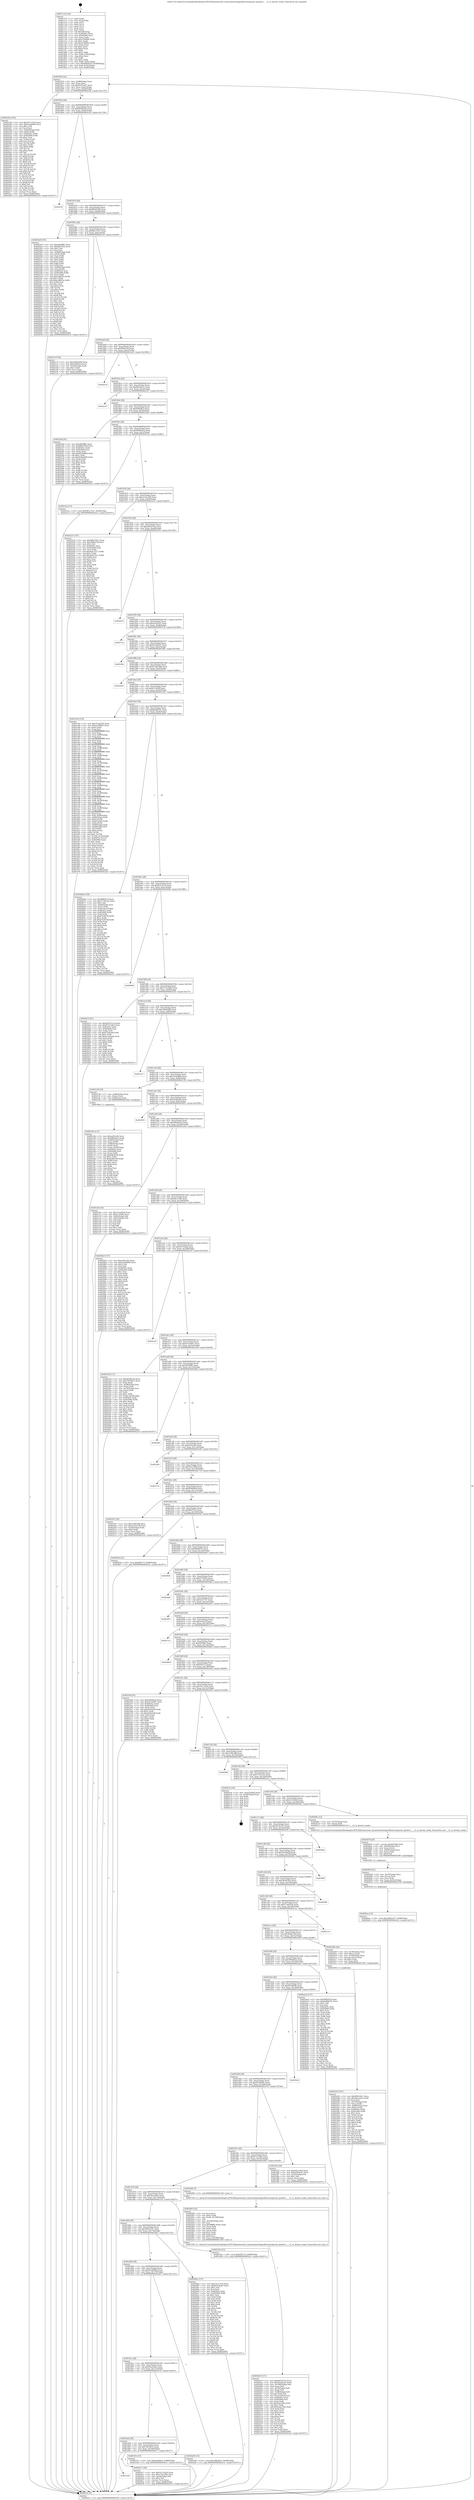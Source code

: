 digraph "0x4017c0" {
  label = "0x4017c0 (/mnt/c/Users/mathe/Desktop/tcc/POCII/binaries/extr_linuxtoolstestingselftestsnetpsock_tpacket.c___v2_rx_kernel_ready_Final-ollvm.out::main(0))"
  labelloc = "t"
  node[shape=record]

  Entry [label="",width=0.3,height=0.3,shape=circle,fillcolor=black,style=filled]
  "0x401834" [label="{
     0x401834 [32]\l
     | [instrs]\l
     &nbsp;&nbsp;0x401834 \<+6\>: mov -0x98(%rbp),%eax\l
     &nbsp;&nbsp;0x40183a \<+2\>: mov %eax,%ecx\l
     &nbsp;&nbsp;0x40183c \<+6\>: sub $0x8167ba67,%ecx\l
     &nbsp;&nbsp;0x401842 \<+6\>: mov %eax,-0xac(%rbp)\l
     &nbsp;&nbsp;0x401848 \<+6\>: mov %ecx,-0xb0(%rbp)\l
     &nbsp;&nbsp;0x40184e \<+6\>: je 0000000000402a3b \<main+0x127b\>\l
  }"]
  "0x402a3b" [label="{
     0x402a3b [154]\l
     | [instrs]\l
     &nbsp;&nbsp;0x402a3b \<+5\>: mov $0x10c7c354,%eax\l
     &nbsp;&nbsp;0x402a40 \<+5\>: mov $0x61eb6600,%ecx\l
     &nbsp;&nbsp;0x402a45 \<+2\>: mov $0x1,%dl\l
     &nbsp;&nbsp;0x402a47 \<+2\>: xor %esi,%esi\l
     &nbsp;&nbsp;0x402a49 \<+7\>: mov -0x90(%rbp),%rdi\l
     &nbsp;&nbsp;0x402a50 \<+6\>: movl $0x0,(%rdi)\l
     &nbsp;&nbsp;0x402a56 \<+8\>: mov 0x40505c,%r8d\l
     &nbsp;&nbsp;0x402a5e \<+8\>: mov 0x405060,%r9d\l
     &nbsp;&nbsp;0x402a66 \<+3\>: sub $0x1,%esi\l
     &nbsp;&nbsp;0x402a69 \<+3\>: mov %r8d,%r10d\l
     &nbsp;&nbsp;0x402a6c \<+3\>: add %esi,%r10d\l
     &nbsp;&nbsp;0x402a6f \<+4\>: imul %r10d,%r8d\l
     &nbsp;&nbsp;0x402a73 \<+4\>: and $0x1,%r8d\l
     &nbsp;&nbsp;0x402a77 \<+4\>: cmp $0x0,%r8d\l
     &nbsp;&nbsp;0x402a7b \<+4\>: sete %r11b\l
     &nbsp;&nbsp;0x402a7f \<+4\>: cmp $0xa,%r9d\l
     &nbsp;&nbsp;0x402a83 \<+3\>: setl %bl\l
     &nbsp;&nbsp;0x402a86 \<+3\>: mov %r11b,%r14b\l
     &nbsp;&nbsp;0x402a89 \<+4\>: xor $0xff,%r14b\l
     &nbsp;&nbsp;0x402a8d \<+3\>: mov %bl,%r15b\l
     &nbsp;&nbsp;0x402a90 \<+4\>: xor $0xff,%r15b\l
     &nbsp;&nbsp;0x402a94 \<+3\>: xor $0x0,%dl\l
     &nbsp;&nbsp;0x402a97 \<+3\>: mov %r14b,%r12b\l
     &nbsp;&nbsp;0x402a9a \<+4\>: and $0x0,%r12b\l
     &nbsp;&nbsp;0x402a9e \<+3\>: and %dl,%r11b\l
     &nbsp;&nbsp;0x402aa1 \<+3\>: mov %r15b,%r13b\l
     &nbsp;&nbsp;0x402aa4 \<+4\>: and $0x0,%r13b\l
     &nbsp;&nbsp;0x402aa8 \<+2\>: and %dl,%bl\l
     &nbsp;&nbsp;0x402aaa \<+3\>: or %r11b,%r12b\l
     &nbsp;&nbsp;0x402aad \<+3\>: or %bl,%r13b\l
     &nbsp;&nbsp;0x402ab0 \<+3\>: xor %r13b,%r12b\l
     &nbsp;&nbsp;0x402ab3 \<+3\>: or %r15b,%r14b\l
     &nbsp;&nbsp;0x402ab6 \<+4\>: xor $0xff,%r14b\l
     &nbsp;&nbsp;0x402aba \<+3\>: or $0x0,%dl\l
     &nbsp;&nbsp;0x402abd \<+3\>: and %dl,%r14b\l
     &nbsp;&nbsp;0x402ac0 \<+3\>: or %r14b,%r12b\l
     &nbsp;&nbsp;0x402ac3 \<+4\>: test $0x1,%r12b\l
     &nbsp;&nbsp;0x402ac7 \<+3\>: cmovne %ecx,%eax\l
     &nbsp;&nbsp;0x402aca \<+6\>: mov %eax,-0x98(%rbp)\l
     &nbsp;&nbsp;0x402ad0 \<+5\>: jmp 0000000000402e3c \<main+0x167c\>\l
  }"]
  "0x401854" [label="{
     0x401854 [28]\l
     | [instrs]\l
     &nbsp;&nbsp;0x401854 \<+5\>: jmp 0000000000401859 \<main+0x99\>\l
     &nbsp;&nbsp;0x401859 \<+6\>: mov -0xac(%rbp),%eax\l
     &nbsp;&nbsp;0x40185f \<+5\>: sub $0x845f62a6,%eax\l
     &nbsp;&nbsp;0x401864 \<+6\>: mov %eax,-0xb4(%rbp)\l
     &nbsp;&nbsp;0x40186a \<+6\>: je 0000000000402cf4 \<main+0x1534\>\l
  }"]
  Exit [label="",width=0.3,height=0.3,shape=circle,fillcolor=black,style=filled,peripheries=2]
  "0x402cf4" [label="{
     0x402cf4\l
  }", style=dashed]
  "0x401870" [label="{
     0x401870 [28]\l
     | [instrs]\l
     &nbsp;&nbsp;0x401870 \<+5\>: jmp 0000000000401875 \<main+0xb5\>\l
     &nbsp;&nbsp;0x401875 \<+6\>: mov -0xac(%rbp),%eax\l
     &nbsp;&nbsp;0x40187b \<+5\>: sub $0x8f830169,%eax\l
     &nbsp;&nbsp;0x401880 \<+6\>: mov %eax,-0xb8(%rbp)\l
     &nbsp;&nbsp;0x401886 \<+6\>: je 00000000004025a8 \<main+0xde8\>\l
  }"]
  "0x4026aa" [label="{
     0x4026aa [15]\l
     | [instrs]\l
     &nbsp;&nbsp;0x4026aa \<+10\>: movl $0x59852c97,-0x98(%rbp)\l
     &nbsp;&nbsp;0x4026b4 \<+5\>: jmp 0000000000402e3c \<main+0x167c\>\l
  }"]
  "0x4025a8" [label="{
     0x4025a8 [181]\l
     | [instrs]\l
     &nbsp;&nbsp;0x4025a8 \<+5\>: mov $0xe805ff8c,%eax\l
     &nbsp;&nbsp;0x4025ad \<+5\>: mov $0xf8ef79ca,%ecx\l
     &nbsp;&nbsp;0x4025b2 \<+2\>: mov $0x1,%dl\l
     &nbsp;&nbsp;0x4025b4 \<+2\>: xor %esi,%esi\l
     &nbsp;&nbsp;0x4025b6 \<+4\>: mov -0x68(%rbp),%rdi\l
     &nbsp;&nbsp;0x4025ba \<+3\>: mov (%rdi),%r8d\l
     &nbsp;&nbsp;0x4025bd \<+3\>: mov %esi,%r9d\l
     &nbsp;&nbsp;0x4025c0 \<+3\>: sub %r8d,%r9d\l
     &nbsp;&nbsp;0x4025c3 \<+3\>: mov %esi,%r8d\l
     &nbsp;&nbsp;0x4025c6 \<+4\>: sub $0x1,%r8d\l
     &nbsp;&nbsp;0x4025ca \<+3\>: add %r8d,%r9d\l
     &nbsp;&nbsp;0x4025cd \<+3\>: sub %r9d,%esi\l
     &nbsp;&nbsp;0x4025d0 \<+4\>: mov -0x68(%rbp),%rdi\l
     &nbsp;&nbsp;0x4025d4 \<+2\>: mov %esi,(%rdi)\l
     &nbsp;&nbsp;0x4025d6 \<+7\>: mov 0x40505c,%esi\l
     &nbsp;&nbsp;0x4025dd \<+8\>: mov 0x405060,%r8d\l
     &nbsp;&nbsp;0x4025e5 \<+3\>: mov %esi,%r9d\l
     &nbsp;&nbsp;0x4025e8 \<+7\>: sub $0xa3d833a,%r9d\l
     &nbsp;&nbsp;0x4025ef \<+4\>: sub $0x1,%r9d\l
     &nbsp;&nbsp;0x4025f3 \<+7\>: add $0xa3d833a,%r9d\l
     &nbsp;&nbsp;0x4025fa \<+4\>: imul %r9d,%esi\l
     &nbsp;&nbsp;0x4025fe \<+3\>: and $0x1,%esi\l
     &nbsp;&nbsp;0x402601 \<+3\>: cmp $0x0,%esi\l
     &nbsp;&nbsp;0x402604 \<+4\>: sete %r10b\l
     &nbsp;&nbsp;0x402608 \<+4\>: cmp $0xa,%r8d\l
     &nbsp;&nbsp;0x40260c \<+4\>: setl %r11b\l
     &nbsp;&nbsp;0x402610 \<+3\>: mov %r10b,%bl\l
     &nbsp;&nbsp;0x402613 \<+3\>: xor $0xff,%bl\l
     &nbsp;&nbsp;0x402616 \<+3\>: mov %r11b,%r14b\l
     &nbsp;&nbsp;0x402619 \<+4\>: xor $0xff,%r14b\l
     &nbsp;&nbsp;0x40261d \<+3\>: xor $0x1,%dl\l
     &nbsp;&nbsp;0x402620 \<+3\>: mov %bl,%r15b\l
     &nbsp;&nbsp;0x402623 \<+4\>: and $0xff,%r15b\l
     &nbsp;&nbsp;0x402627 \<+3\>: and %dl,%r10b\l
     &nbsp;&nbsp;0x40262a \<+3\>: mov %r14b,%r12b\l
     &nbsp;&nbsp;0x40262d \<+4\>: and $0xff,%r12b\l
     &nbsp;&nbsp;0x402631 \<+3\>: and %dl,%r11b\l
     &nbsp;&nbsp;0x402634 \<+3\>: or %r10b,%r15b\l
     &nbsp;&nbsp;0x402637 \<+3\>: or %r11b,%r12b\l
     &nbsp;&nbsp;0x40263a \<+3\>: xor %r12b,%r15b\l
     &nbsp;&nbsp;0x40263d \<+3\>: or %r14b,%bl\l
     &nbsp;&nbsp;0x402640 \<+3\>: xor $0xff,%bl\l
     &nbsp;&nbsp;0x402643 \<+3\>: or $0x1,%dl\l
     &nbsp;&nbsp;0x402646 \<+2\>: and %dl,%bl\l
     &nbsp;&nbsp;0x402648 \<+3\>: or %bl,%r15b\l
     &nbsp;&nbsp;0x40264b \<+4\>: test $0x1,%r15b\l
     &nbsp;&nbsp;0x40264f \<+3\>: cmovne %ecx,%eax\l
     &nbsp;&nbsp;0x402652 \<+6\>: mov %eax,-0x98(%rbp)\l
     &nbsp;&nbsp;0x402658 \<+5\>: jmp 0000000000402e3c \<main+0x167c\>\l
  }"]
  "0x40188c" [label="{
     0x40188c [28]\l
     | [instrs]\l
     &nbsp;&nbsp;0x40188c \<+5\>: jmp 0000000000401891 \<main+0xd1\>\l
     &nbsp;&nbsp;0x401891 \<+6\>: mov -0xac(%rbp),%eax\l
     &nbsp;&nbsp;0x401897 \<+5\>: sub $0x981c31a7,%eax\l
     &nbsp;&nbsp;0x40189c \<+6\>: mov %eax,-0xbc(%rbp)\l
     &nbsp;&nbsp;0x4018a2 \<+6\>: je 00000000004021c9 \<main+0xa09\>\l
  }"]
  "0x402695" [label="{
     0x402695 [21]\l
     | [instrs]\l
     &nbsp;&nbsp;0x402695 \<+4\>: mov -0x70(%rbp),%rcx\l
     &nbsp;&nbsp;0x402699 \<+3\>: mov (%rcx),%rcx\l
     &nbsp;&nbsp;0x40269c \<+3\>: mov %rcx,%rdi\l
     &nbsp;&nbsp;0x40269f \<+6\>: mov %eax,-0x18c(%rbp)\l
     &nbsp;&nbsp;0x4026a5 \<+5\>: call 0000000000401030 \<free@plt\>\l
     | [calls]\l
     &nbsp;&nbsp;0x401030 \{1\} (unknown)\l
  }"]
  "0x4021c9" [label="{
     0x4021c9 [30]\l
     | [instrs]\l
     &nbsp;&nbsp;0x4021c9 \<+5\>: mov $0xc9493649,%eax\l
     &nbsp;&nbsp;0x4021ce \<+5\>: mov $0xf54904ed,%ecx\l
     &nbsp;&nbsp;0x4021d3 \<+3\>: mov -0x34(%rbp),%edx\l
     &nbsp;&nbsp;0x4021d6 \<+3\>: cmp $0x1,%edx\l
     &nbsp;&nbsp;0x4021d9 \<+3\>: cmovl %ecx,%eax\l
     &nbsp;&nbsp;0x4021dc \<+6\>: mov %eax,-0x98(%rbp)\l
     &nbsp;&nbsp;0x4021e2 \<+5\>: jmp 0000000000402e3c \<main+0x167c\>\l
  }"]
  "0x4018a8" [label="{
     0x4018a8 [28]\l
     | [instrs]\l
     &nbsp;&nbsp;0x4018a8 \<+5\>: jmp 00000000004018ad \<main+0xed\>\l
     &nbsp;&nbsp;0x4018ad \<+6\>: mov -0xac(%rbp),%eax\l
     &nbsp;&nbsp;0x4018b3 \<+5\>: sub $0x9982f3cf,%eax\l
     &nbsp;&nbsp;0x4018b8 \<+6\>: mov %eax,-0xc0(%rbp)\l
     &nbsp;&nbsp;0x4018be \<+6\>: je 0000000000402e24 \<main+0x1664\>\l
  }"]
  "0x402678" [label="{
     0x402678 [29]\l
     | [instrs]\l
     &nbsp;&nbsp;0x402678 \<+10\>: movabs $0x4030d6,%rdi\l
     &nbsp;&nbsp;0x402682 \<+4\>: mov -0x60(%rbp),%rcx\l
     &nbsp;&nbsp;0x402686 \<+2\>: mov %eax,(%rcx)\l
     &nbsp;&nbsp;0x402688 \<+4\>: mov -0x60(%rbp),%rcx\l
     &nbsp;&nbsp;0x40268c \<+2\>: mov (%rcx),%esi\l
     &nbsp;&nbsp;0x40268e \<+2\>: mov $0x0,%al\l
     &nbsp;&nbsp;0x402690 \<+5\>: call 0000000000401040 \<printf@plt\>\l
     | [calls]\l
     &nbsp;&nbsp;0x401040 \{1\} (unknown)\l
  }"]
  "0x402e24" [label="{
     0x402e24\l
  }", style=dashed]
  "0x4018c4" [label="{
     0x4018c4 [28]\l
     | [instrs]\l
     &nbsp;&nbsp;0x4018c4 \<+5\>: jmp 00000000004018c9 \<main+0x109\>\l
     &nbsp;&nbsp;0x4018c9 \<+6\>: mov -0xac(%rbp),%eax\l
     &nbsp;&nbsp;0x4018cf \<+5\>: sub $0x99b520c1,%eax\l
     &nbsp;&nbsp;0x4018d4 \<+6\>: mov %eax,-0xc4(%rbp)\l
     &nbsp;&nbsp;0x4018da \<+6\>: je 0000000000402cb7 \<main+0x14f7\>\l
  }"]
  "0x4024c9" [label="{
     0x4024c9 [117]\l
     | [instrs]\l
     &nbsp;&nbsp;0x4024c9 \<+5\>: mov $0xa82547aa,%ecx\l
     &nbsp;&nbsp;0x4024ce \<+5\>: mov $0x63a20a2e,%edx\l
     &nbsp;&nbsp;0x4024d3 \<+6\>: mov -0x188(%rbp),%esi\l
     &nbsp;&nbsp;0x4024d9 \<+3\>: imul %eax,%esi\l
     &nbsp;&nbsp;0x4024dc \<+4\>: mov -0x70(%rbp),%r8\l
     &nbsp;&nbsp;0x4024e0 \<+3\>: mov (%r8),%r8\l
     &nbsp;&nbsp;0x4024e3 \<+4\>: mov -0x68(%rbp),%r9\l
     &nbsp;&nbsp;0x4024e7 \<+3\>: movslq (%r9),%r9\l
     &nbsp;&nbsp;0x4024ea \<+4\>: mov %esi,(%r8,%r9,4)\l
     &nbsp;&nbsp;0x4024ee \<+7\>: mov 0x40505c,%eax\l
     &nbsp;&nbsp;0x4024f5 \<+7\>: mov 0x405060,%esi\l
     &nbsp;&nbsp;0x4024fc \<+2\>: mov %eax,%edi\l
     &nbsp;&nbsp;0x4024fe \<+6\>: sub $0xbc6a32be,%edi\l
     &nbsp;&nbsp;0x402504 \<+3\>: sub $0x1,%edi\l
     &nbsp;&nbsp;0x402507 \<+6\>: add $0xbc6a32be,%edi\l
     &nbsp;&nbsp;0x40250d \<+3\>: imul %edi,%eax\l
     &nbsp;&nbsp;0x402510 \<+3\>: and $0x1,%eax\l
     &nbsp;&nbsp;0x402513 \<+3\>: cmp $0x0,%eax\l
     &nbsp;&nbsp;0x402516 \<+4\>: sete %r10b\l
     &nbsp;&nbsp;0x40251a \<+3\>: cmp $0xa,%esi\l
     &nbsp;&nbsp;0x40251d \<+4\>: setl %r11b\l
     &nbsp;&nbsp;0x402521 \<+3\>: mov %r10b,%bl\l
     &nbsp;&nbsp;0x402524 \<+3\>: and %r11b,%bl\l
     &nbsp;&nbsp;0x402527 \<+3\>: xor %r11b,%r10b\l
     &nbsp;&nbsp;0x40252a \<+3\>: or %r10b,%bl\l
     &nbsp;&nbsp;0x40252d \<+3\>: test $0x1,%bl\l
     &nbsp;&nbsp;0x402530 \<+3\>: cmovne %edx,%ecx\l
     &nbsp;&nbsp;0x402533 \<+6\>: mov %ecx,-0x98(%rbp)\l
     &nbsp;&nbsp;0x402539 \<+5\>: jmp 0000000000402e3c \<main+0x167c\>\l
  }"]
  "0x402cb7" [label="{
     0x402cb7\l
  }", style=dashed]
  "0x4018e0" [label="{
     0x4018e0 [28]\l
     | [instrs]\l
     &nbsp;&nbsp;0x4018e0 \<+5\>: jmp 00000000004018e5 \<main+0x125\>\l
     &nbsp;&nbsp;0x4018e5 \<+6\>: mov -0xac(%rbp),%eax\l
     &nbsp;&nbsp;0x4018eb \<+5\>: sub $0x9eff28e3,%eax\l
     &nbsp;&nbsp;0x4018f0 \<+6\>: mov %eax,-0xc8(%rbp)\l
     &nbsp;&nbsp;0x4018f6 \<+6\>: je 000000000040254d \<main+0xd8d\>\l
  }"]
  "0x402495" [label="{
     0x402495 [52]\l
     | [instrs]\l
     &nbsp;&nbsp;0x402495 \<+2\>: xor %ecx,%ecx\l
     &nbsp;&nbsp;0x402497 \<+5\>: mov $0x2,%edx\l
     &nbsp;&nbsp;0x40249c \<+6\>: mov %edx,-0x184(%rbp)\l
     &nbsp;&nbsp;0x4024a2 \<+1\>: cltd\l
     &nbsp;&nbsp;0x4024a3 \<+6\>: mov -0x184(%rbp),%esi\l
     &nbsp;&nbsp;0x4024a9 \<+2\>: idiv %esi\l
     &nbsp;&nbsp;0x4024ab \<+6\>: imul $0xfffffffe,%edx,%edx\l
     &nbsp;&nbsp;0x4024b1 \<+2\>: mov %ecx,%edi\l
     &nbsp;&nbsp;0x4024b3 \<+2\>: sub %edx,%edi\l
     &nbsp;&nbsp;0x4024b5 \<+2\>: mov %ecx,%edx\l
     &nbsp;&nbsp;0x4024b7 \<+3\>: sub $0x1,%edx\l
     &nbsp;&nbsp;0x4024ba \<+2\>: add %edx,%edi\l
     &nbsp;&nbsp;0x4024bc \<+2\>: sub %edi,%ecx\l
     &nbsp;&nbsp;0x4024be \<+6\>: mov %ecx,-0x188(%rbp)\l
     &nbsp;&nbsp;0x4024c4 \<+5\>: call 0000000000401160 \<next_i\>\l
     | [calls]\l
     &nbsp;&nbsp;0x401160 \{1\} (/mnt/c/Users/mathe/Desktop/tcc/POCII/binaries/extr_linuxtoolstestingselftestsnetpsock_tpacket.c___v2_rx_kernel_ready_Final-ollvm.out::next_i)\l
  }"]
  "0x40254d" [label="{
     0x40254d [91]\l
     | [instrs]\l
     &nbsp;&nbsp;0x40254d \<+5\>: mov $0xe805ff8c,%eax\l
     &nbsp;&nbsp;0x402552 \<+5\>: mov $0x8f830169,%ecx\l
     &nbsp;&nbsp;0x402557 \<+7\>: mov 0x40505c,%edx\l
     &nbsp;&nbsp;0x40255e \<+7\>: mov 0x405060,%esi\l
     &nbsp;&nbsp;0x402565 \<+2\>: mov %edx,%edi\l
     &nbsp;&nbsp;0x402567 \<+6\>: add $0xd52bd400,%edi\l
     &nbsp;&nbsp;0x40256d \<+3\>: sub $0x1,%edi\l
     &nbsp;&nbsp;0x402570 \<+6\>: sub $0xd52bd400,%edi\l
     &nbsp;&nbsp;0x402576 \<+3\>: imul %edi,%edx\l
     &nbsp;&nbsp;0x402579 \<+3\>: and $0x1,%edx\l
     &nbsp;&nbsp;0x40257c \<+3\>: cmp $0x0,%edx\l
     &nbsp;&nbsp;0x40257f \<+4\>: sete %r8b\l
     &nbsp;&nbsp;0x402583 \<+3\>: cmp $0xa,%esi\l
     &nbsp;&nbsp;0x402586 \<+4\>: setl %r9b\l
     &nbsp;&nbsp;0x40258a \<+3\>: mov %r8b,%r10b\l
     &nbsp;&nbsp;0x40258d \<+3\>: and %r9b,%r10b\l
     &nbsp;&nbsp;0x402590 \<+3\>: xor %r9b,%r8b\l
     &nbsp;&nbsp;0x402593 \<+3\>: or %r8b,%r10b\l
     &nbsp;&nbsp;0x402596 \<+4\>: test $0x1,%r10b\l
     &nbsp;&nbsp;0x40259a \<+3\>: cmovne %ecx,%eax\l
     &nbsp;&nbsp;0x40259d \<+6\>: mov %eax,-0x98(%rbp)\l
     &nbsp;&nbsp;0x4025a3 \<+5\>: jmp 0000000000402e3c \<main+0x167c\>\l
  }"]
  "0x4018fc" [label="{
     0x4018fc [28]\l
     | [instrs]\l
     &nbsp;&nbsp;0x4018fc \<+5\>: jmp 0000000000401901 \<main+0x141\>\l
     &nbsp;&nbsp;0x401901 \<+6\>: mov -0xac(%rbp),%eax\l
     &nbsp;&nbsp;0x401907 \<+5\>: sub $0x9f66eda3,%eax\l
     &nbsp;&nbsp;0x40190c \<+6\>: mov %eax,-0xcc(%rbp)\l
     &nbsp;&nbsp;0x401912 \<+6\>: je 00000000004021ba \<main+0x9fa\>\l
  }"]
  "0x401e04" [label="{
     0x401e04\l
  }", style=dashed]
  "0x4021ba" [label="{
     0x4021ba [15]\l
     | [instrs]\l
     &nbsp;&nbsp;0x4021ba \<+10\>: movl $0x981c31a7,-0x98(%rbp)\l
     &nbsp;&nbsp;0x4021c4 \<+5\>: jmp 0000000000402e3c \<main+0x167c\>\l
  }"]
  "0x401918" [label="{
     0x401918 [28]\l
     | [instrs]\l
     &nbsp;&nbsp;0x401918 \<+5\>: jmp 000000000040191d \<main+0x15d\>\l
     &nbsp;&nbsp;0x40191d \<+6\>: mov -0xac(%rbp),%eax\l
     &nbsp;&nbsp;0x401923 \<+5\>: sub $0xa31da138,%eax\l
     &nbsp;&nbsp;0x401928 \<+6\>: mov %eax,-0xd0(%rbp)\l
     &nbsp;&nbsp;0x40192e \<+6\>: je 0000000000402223 \<main+0xa63\>\l
  }"]
  "0x402417" [label="{
     0x402417 [30]\l
     | [instrs]\l
     &nbsp;&nbsp;0x402417 \<+5\>: mov $0x25c7b5e9,%eax\l
     &nbsp;&nbsp;0x40241c \<+5\>: mov $0xc73e1d66,%ecx\l
     &nbsp;&nbsp;0x402421 \<+3\>: mov -0x2d(%rbp),%dl\l
     &nbsp;&nbsp;0x402424 \<+3\>: test $0x1,%dl\l
     &nbsp;&nbsp;0x402427 \<+3\>: cmovne %ecx,%eax\l
     &nbsp;&nbsp;0x40242a \<+6\>: mov %eax,-0x98(%rbp)\l
     &nbsp;&nbsp;0x402430 \<+5\>: jmp 0000000000402e3c \<main+0x167c\>\l
  }"]
  "0x402223" [label="{
     0x402223 [147]\l
     | [instrs]\l
     &nbsp;&nbsp;0x402223 \<+5\>: mov $0x99b520c1,%eax\l
     &nbsp;&nbsp;0x402228 \<+5\>: mov $0x38bba7bf,%ecx\l
     &nbsp;&nbsp;0x40222d \<+2\>: mov $0x1,%dl\l
     &nbsp;&nbsp;0x40222f \<+7\>: mov 0x40505c,%esi\l
     &nbsp;&nbsp;0x402236 \<+7\>: mov 0x405060,%edi\l
     &nbsp;&nbsp;0x40223d \<+3\>: mov %esi,%r8d\l
     &nbsp;&nbsp;0x402240 \<+7\>: sub $0xda0c1411,%r8d\l
     &nbsp;&nbsp;0x402247 \<+4\>: sub $0x1,%r8d\l
     &nbsp;&nbsp;0x40224b \<+7\>: add $0xda0c1411,%r8d\l
     &nbsp;&nbsp;0x402252 \<+4\>: imul %r8d,%esi\l
     &nbsp;&nbsp;0x402256 \<+3\>: and $0x1,%esi\l
     &nbsp;&nbsp;0x402259 \<+3\>: cmp $0x0,%esi\l
     &nbsp;&nbsp;0x40225c \<+4\>: sete %r9b\l
     &nbsp;&nbsp;0x402260 \<+3\>: cmp $0xa,%edi\l
     &nbsp;&nbsp;0x402263 \<+4\>: setl %r10b\l
     &nbsp;&nbsp;0x402267 \<+3\>: mov %r9b,%r11b\l
     &nbsp;&nbsp;0x40226a \<+4\>: xor $0xff,%r11b\l
     &nbsp;&nbsp;0x40226e \<+3\>: mov %r10b,%bl\l
     &nbsp;&nbsp;0x402271 \<+3\>: xor $0xff,%bl\l
     &nbsp;&nbsp;0x402274 \<+3\>: xor $0x0,%dl\l
     &nbsp;&nbsp;0x402277 \<+3\>: mov %r11b,%r14b\l
     &nbsp;&nbsp;0x40227a \<+4\>: and $0x0,%r14b\l
     &nbsp;&nbsp;0x40227e \<+3\>: and %dl,%r9b\l
     &nbsp;&nbsp;0x402281 \<+3\>: mov %bl,%r15b\l
     &nbsp;&nbsp;0x402284 \<+4\>: and $0x0,%r15b\l
     &nbsp;&nbsp;0x402288 \<+3\>: and %dl,%r10b\l
     &nbsp;&nbsp;0x40228b \<+3\>: or %r9b,%r14b\l
     &nbsp;&nbsp;0x40228e \<+3\>: or %r10b,%r15b\l
     &nbsp;&nbsp;0x402291 \<+3\>: xor %r15b,%r14b\l
     &nbsp;&nbsp;0x402294 \<+3\>: or %bl,%r11b\l
     &nbsp;&nbsp;0x402297 \<+4\>: xor $0xff,%r11b\l
     &nbsp;&nbsp;0x40229b \<+3\>: or $0x0,%dl\l
     &nbsp;&nbsp;0x40229e \<+3\>: and %dl,%r11b\l
     &nbsp;&nbsp;0x4022a1 \<+3\>: or %r11b,%r14b\l
     &nbsp;&nbsp;0x4022a4 \<+4\>: test $0x1,%r14b\l
     &nbsp;&nbsp;0x4022a8 \<+3\>: cmovne %ecx,%eax\l
     &nbsp;&nbsp;0x4022ab \<+6\>: mov %eax,-0x98(%rbp)\l
     &nbsp;&nbsp;0x4022b1 \<+5\>: jmp 0000000000402e3c \<main+0x167c\>\l
  }"]
  "0x401934" [label="{
     0x401934 [28]\l
     | [instrs]\l
     &nbsp;&nbsp;0x401934 \<+5\>: jmp 0000000000401939 \<main+0x179\>\l
     &nbsp;&nbsp;0x401939 \<+6\>: mov -0xac(%rbp),%eax\l
     &nbsp;&nbsp;0x40193f \<+5\>: sub $0xa82547aa,%eax\l
     &nbsp;&nbsp;0x401944 \<+6\>: mov %eax,-0xd4(%rbp)\l
     &nbsp;&nbsp;0x40194a \<+6\>: je 0000000000402d19 \<main+0x1559\>\l
  }"]
  "0x401de8" [label="{
     0x401de8 [28]\l
     | [instrs]\l
     &nbsp;&nbsp;0x401de8 \<+5\>: jmp 0000000000401ded \<main+0x62d\>\l
     &nbsp;&nbsp;0x401ded \<+6\>: mov -0xac(%rbp),%eax\l
     &nbsp;&nbsp;0x401df3 \<+5\>: sub $0x76f19b12,%eax\l
     &nbsp;&nbsp;0x401df8 \<+6\>: mov %eax,-0x180(%rbp)\l
     &nbsp;&nbsp;0x401dfe \<+6\>: je 0000000000402417 \<main+0xc57\>\l
  }"]
  "0x402d19" [label="{
     0x402d19\l
  }", style=dashed]
  "0x401950" [label="{
     0x401950 [28]\l
     | [instrs]\l
     &nbsp;&nbsp;0x401950 \<+5\>: jmp 0000000000401955 \<main+0x195\>\l
     &nbsp;&nbsp;0x401955 \<+6\>: mov -0xac(%rbp),%eax\l
     &nbsp;&nbsp;0x40195b \<+5\>: sub $0xaa3925e5,%eax\l
     &nbsp;&nbsp;0x401960 \<+6\>: mov %eax,-0xd8(%rbp)\l
     &nbsp;&nbsp;0x401966 \<+6\>: je 00000000004027cb \<main+0x100b\>\l
  }"]
  "0x40253e" [label="{
     0x40253e [15]\l
     | [instrs]\l
     &nbsp;&nbsp;0x40253e \<+10\>: movl $0x9eff28e3,-0x98(%rbp)\l
     &nbsp;&nbsp;0x402548 \<+5\>: jmp 0000000000402e3c \<main+0x167c\>\l
  }"]
  "0x4027cb" [label="{
     0x4027cb\l
  }", style=dashed]
  "0x40196c" [label="{
     0x40196c [28]\l
     | [instrs]\l
     &nbsp;&nbsp;0x40196c \<+5\>: jmp 0000000000401971 \<main+0x1b1\>\l
     &nbsp;&nbsp;0x401971 \<+6\>: mov -0xac(%rbp),%eax\l
     &nbsp;&nbsp;0x401977 \<+5\>: sub $0xb1920cd7,%eax\l
     &nbsp;&nbsp;0x40197c \<+6\>: mov %eax,-0xdc(%rbp)\l
     &nbsp;&nbsp;0x401982 \<+6\>: je 0000000000401f9b \<main+0x7db\>\l
  }"]
  "0x401dcc" [label="{
     0x401dcc [28]\l
     | [instrs]\l
     &nbsp;&nbsp;0x401dcc \<+5\>: jmp 0000000000401dd1 \<main+0x611\>\l
     &nbsp;&nbsp;0x401dd1 \<+6\>: mov -0xac(%rbp),%eax\l
     &nbsp;&nbsp;0x401dd7 \<+5\>: sub $0x63a20a2e,%eax\l
     &nbsp;&nbsp;0x401ddc \<+6\>: mov %eax,-0x17c(%rbp)\l
     &nbsp;&nbsp;0x401de2 \<+6\>: je 000000000040253e \<main+0xd7e\>\l
  }"]
  "0x401f9b" [label="{
     0x401f9b\l
  }", style=dashed]
  "0x401988" [label="{
     0x401988 [28]\l
     | [instrs]\l
     &nbsp;&nbsp;0x401988 \<+5\>: jmp 000000000040198d \<main+0x1cd\>\l
     &nbsp;&nbsp;0x40198d \<+6\>: mov -0xac(%rbp),%eax\l
     &nbsp;&nbsp;0x401993 \<+5\>: sub $0xb74d52d4,%eax\l
     &nbsp;&nbsp;0x401998 \<+6\>: mov %eax,-0xe0(%rbp)\l
     &nbsp;&nbsp;0x40199e \<+6\>: je 000000000040202e \<main+0x86e\>\l
  }"]
  "0x402ad5" [label="{
     0x402ad5 [15]\l
     | [instrs]\l
     &nbsp;&nbsp;0x402ad5 \<+10\>: movl $0x398ed0c2,-0x98(%rbp)\l
     &nbsp;&nbsp;0x402adf \<+5\>: jmp 0000000000402e3c \<main+0x167c\>\l
  }"]
  "0x40202e" [label="{
     0x40202e\l
  }", style=dashed]
  "0x4019a4" [label="{
     0x4019a4 [28]\l
     | [instrs]\l
     &nbsp;&nbsp;0x4019a4 \<+5\>: jmp 00000000004019a9 \<main+0x1e9\>\l
     &nbsp;&nbsp;0x4019a9 \<+6\>: mov -0xac(%rbp),%eax\l
     &nbsp;&nbsp;0x4019af \<+5\>: sub $0xb7c9cff4,%eax\l
     &nbsp;&nbsp;0x4019b4 \<+6\>: mov %eax,-0xe4(%rbp)\l
     &nbsp;&nbsp;0x4019ba \<+6\>: je 0000000000401e43 \<main+0x683\>\l
  }"]
  "0x401db0" [label="{
     0x401db0 [28]\l
     | [instrs]\l
     &nbsp;&nbsp;0x401db0 \<+5\>: jmp 0000000000401db5 \<main+0x5f5\>\l
     &nbsp;&nbsp;0x401db5 \<+6\>: mov -0xac(%rbp),%eax\l
     &nbsp;&nbsp;0x401dbb \<+5\>: sub $0x61eb6600,%eax\l
     &nbsp;&nbsp;0x401dc0 \<+6\>: mov %eax,-0x178(%rbp)\l
     &nbsp;&nbsp;0x401dc6 \<+6\>: je 0000000000402ad5 \<main+0x1315\>\l
  }"]
  "0x401e43" [label="{
     0x401e43 [314]\l
     | [instrs]\l
     &nbsp;&nbsp;0x401e43 \<+5\>: mov $0x37aad554,%eax\l
     &nbsp;&nbsp;0x401e48 \<+5\>: mov $0x453d96f1,%ecx\l
     &nbsp;&nbsp;0x401e4d \<+2\>: xor %edx,%edx\l
     &nbsp;&nbsp;0x401e4f \<+3\>: mov %rsp,%rsi\l
     &nbsp;&nbsp;0x401e52 \<+4\>: add $0xfffffffffffffff0,%rsi\l
     &nbsp;&nbsp;0x401e56 \<+3\>: mov %rsi,%rsp\l
     &nbsp;&nbsp;0x401e59 \<+7\>: mov %rsi,-0x90(%rbp)\l
     &nbsp;&nbsp;0x401e60 \<+3\>: mov %rsp,%rsi\l
     &nbsp;&nbsp;0x401e63 \<+4\>: add $0xfffffffffffffff0,%rsi\l
     &nbsp;&nbsp;0x401e67 \<+3\>: mov %rsi,%rsp\l
     &nbsp;&nbsp;0x401e6a \<+3\>: mov %rsp,%rdi\l
     &nbsp;&nbsp;0x401e6d \<+4\>: add $0xfffffffffffffff0,%rdi\l
     &nbsp;&nbsp;0x401e71 \<+3\>: mov %rdi,%rsp\l
     &nbsp;&nbsp;0x401e74 \<+7\>: mov %rdi,-0x88(%rbp)\l
     &nbsp;&nbsp;0x401e7b \<+3\>: mov %rsp,%rdi\l
     &nbsp;&nbsp;0x401e7e \<+4\>: add $0xfffffffffffffff0,%rdi\l
     &nbsp;&nbsp;0x401e82 \<+3\>: mov %rdi,%rsp\l
     &nbsp;&nbsp;0x401e85 \<+4\>: mov %rdi,-0x80(%rbp)\l
     &nbsp;&nbsp;0x401e89 \<+3\>: mov %rsp,%rdi\l
     &nbsp;&nbsp;0x401e8c \<+4\>: add $0xfffffffffffffff0,%rdi\l
     &nbsp;&nbsp;0x401e90 \<+3\>: mov %rdi,%rsp\l
     &nbsp;&nbsp;0x401e93 \<+4\>: mov %rdi,-0x78(%rbp)\l
     &nbsp;&nbsp;0x401e97 \<+3\>: mov %rsp,%rdi\l
     &nbsp;&nbsp;0x401e9a \<+4\>: add $0xfffffffffffffff0,%rdi\l
     &nbsp;&nbsp;0x401e9e \<+3\>: mov %rdi,%rsp\l
     &nbsp;&nbsp;0x401ea1 \<+4\>: mov %rdi,-0x70(%rbp)\l
     &nbsp;&nbsp;0x401ea5 \<+3\>: mov %rsp,%rdi\l
     &nbsp;&nbsp;0x401ea8 \<+4\>: add $0xfffffffffffffff0,%rdi\l
     &nbsp;&nbsp;0x401eac \<+3\>: mov %rdi,%rsp\l
     &nbsp;&nbsp;0x401eaf \<+4\>: mov %rdi,-0x68(%rbp)\l
     &nbsp;&nbsp;0x401eb3 \<+3\>: mov %rsp,%rdi\l
     &nbsp;&nbsp;0x401eb6 \<+4\>: add $0xfffffffffffffff0,%rdi\l
     &nbsp;&nbsp;0x401eba \<+3\>: mov %rdi,%rsp\l
     &nbsp;&nbsp;0x401ebd \<+4\>: mov %rdi,-0x60(%rbp)\l
     &nbsp;&nbsp;0x401ec1 \<+3\>: mov %rsp,%rdi\l
     &nbsp;&nbsp;0x401ec4 \<+4\>: add $0xfffffffffffffff0,%rdi\l
     &nbsp;&nbsp;0x401ec8 \<+3\>: mov %rdi,%rsp\l
     &nbsp;&nbsp;0x401ecb \<+4\>: mov %rdi,-0x58(%rbp)\l
     &nbsp;&nbsp;0x401ecf \<+3\>: mov %rsp,%rdi\l
     &nbsp;&nbsp;0x401ed2 \<+4\>: add $0xfffffffffffffff0,%rdi\l
     &nbsp;&nbsp;0x401ed6 \<+3\>: mov %rdi,%rsp\l
     &nbsp;&nbsp;0x401ed9 \<+4\>: mov %rdi,-0x50(%rbp)\l
     &nbsp;&nbsp;0x401edd \<+3\>: mov %rsp,%rdi\l
     &nbsp;&nbsp;0x401ee0 \<+4\>: add $0xfffffffffffffff0,%rdi\l
     &nbsp;&nbsp;0x401ee4 \<+3\>: mov %rdi,%rsp\l
     &nbsp;&nbsp;0x401ee7 \<+4\>: mov %rdi,-0x48(%rbp)\l
     &nbsp;&nbsp;0x401eeb \<+3\>: mov %rsp,%rdi\l
     &nbsp;&nbsp;0x401eee \<+4\>: add $0xfffffffffffffff0,%rdi\l
     &nbsp;&nbsp;0x401ef2 \<+3\>: mov %rdi,%rsp\l
     &nbsp;&nbsp;0x401ef5 \<+4\>: mov %rdi,-0x40(%rbp)\l
     &nbsp;&nbsp;0x401ef9 \<+7\>: mov -0x90(%rbp),%rdi\l
     &nbsp;&nbsp;0x401f00 \<+6\>: movl $0x0,(%rdi)\l
     &nbsp;&nbsp;0x401f06 \<+7\>: mov -0x9c(%rbp),%r8d\l
     &nbsp;&nbsp;0x401f0d \<+3\>: mov %r8d,(%rsi)\l
     &nbsp;&nbsp;0x401f10 \<+7\>: mov -0x88(%rbp),%rdi\l
     &nbsp;&nbsp;0x401f17 \<+7\>: mov -0xa8(%rbp),%r9\l
     &nbsp;&nbsp;0x401f1e \<+3\>: mov %r9,(%rdi)\l
     &nbsp;&nbsp;0x401f21 \<+3\>: cmpl $0x2,(%rsi)\l
     &nbsp;&nbsp;0x401f24 \<+4\>: setne %r10b\l
     &nbsp;&nbsp;0x401f28 \<+4\>: and $0x1,%r10b\l
     &nbsp;&nbsp;0x401f2c \<+4\>: mov %r10b,-0x35(%rbp)\l
     &nbsp;&nbsp;0x401f30 \<+8\>: mov 0x40505c,%r11d\l
     &nbsp;&nbsp;0x401f38 \<+7\>: mov 0x405060,%ebx\l
     &nbsp;&nbsp;0x401f3f \<+3\>: sub $0x1,%edx\l
     &nbsp;&nbsp;0x401f42 \<+3\>: mov %r11d,%r14d\l
     &nbsp;&nbsp;0x401f45 \<+3\>: add %edx,%r14d\l
     &nbsp;&nbsp;0x401f48 \<+4\>: imul %r14d,%r11d\l
     &nbsp;&nbsp;0x401f4c \<+4\>: and $0x1,%r11d\l
     &nbsp;&nbsp;0x401f50 \<+4\>: cmp $0x0,%r11d\l
     &nbsp;&nbsp;0x401f54 \<+4\>: sete %r10b\l
     &nbsp;&nbsp;0x401f58 \<+3\>: cmp $0xa,%ebx\l
     &nbsp;&nbsp;0x401f5b \<+4\>: setl %r15b\l
     &nbsp;&nbsp;0x401f5f \<+3\>: mov %r10b,%r12b\l
     &nbsp;&nbsp;0x401f62 \<+3\>: and %r15b,%r12b\l
     &nbsp;&nbsp;0x401f65 \<+3\>: xor %r15b,%r10b\l
     &nbsp;&nbsp;0x401f68 \<+3\>: or %r10b,%r12b\l
     &nbsp;&nbsp;0x401f6b \<+4\>: test $0x1,%r12b\l
     &nbsp;&nbsp;0x401f6f \<+3\>: cmovne %ecx,%eax\l
     &nbsp;&nbsp;0x401f72 \<+6\>: mov %eax,-0x98(%rbp)\l
     &nbsp;&nbsp;0x401f78 \<+5\>: jmp 0000000000402e3c \<main+0x167c\>\l
  }"]
  "0x4019c0" [label="{
     0x4019c0 [28]\l
     | [instrs]\l
     &nbsp;&nbsp;0x4019c0 \<+5\>: jmp 00000000004019c5 \<main+0x205\>\l
     &nbsp;&nbsp;0x4019c5 \<+6\>: mov -0xac(%rbp),%eax\l
     &nbsp;&nbsp;0x4019cb \<+5\>: sub $0xbb460c91,%eax\l
     &nbsp;&nbsp;0x4019d0 \<+6\>: mov %eax,-0xe8(%rbp)\l
     &nbsp;&nbsp;0x4019d6 \<+6\>: je 0000000000402b6d \<main+0x13ad\>\l
  }"]
  "0x4029b2" [label="{
     0x4029b2 [137]\l
     | [instrs]\l
     &nbsp;&nbsp;0x4029b2 \<+5\>: mov $0x10c7c354,%eax\l
     &nbsp;&nbsp;0x4029b7 \<+5\>: mov $0x8167ba67,%ecx\l
     &nbsp;&nbsp;0x4029bc \<+2\>: mov $0x1,%dl\l
     &nbsp;&nbsp;0x4029be \<+2\>: xor %esi,%esi\l
     &nbsp;&nbsp;0x4029c0 \<+7\>: mov 0x40505c,%edi\l
     &nbsp;&nbsp;0x4029c7 \<+8\>: mov 0x405060,%r8d\l
     &nbsp;&nbsp;0x4029cf \<+3\>: sub $0x1,%esi\l
     &nbsp;&nbsp;0x4029d2 \<+3\>: mov %edi,%r9d\l
     &nbsp;&nbsp;0x4029d5 \<+3\>: add %esi,%r9d\l
     &nbsp;&nbsp;0x4029d8 \<+4\>: imul %r9d,%edi\l
     &nbsp;&nbsp;0x4029dc \<+3\>: and $0x1,%edi\l
     &nbsp;&nbsp;0x4029df \<+3\>: cmp $0x0,%edi\l
     &nbsp;&nbsp;0x4029e2 \<+4\>: sete %r10b\l
     &nbsp;&nbsp;0x4029e6 \<+4\>: cmp $0xa,%r8d\l
     &nbsp;&nbsp;0x4029ea \<+4\>: setl %r11b\l
     &nbsp;&nbsp;0x4029ee \<+3\>: mov %r10b,%bl\l
     &nbsp;&nbsp;0x4029f1 \<+3\>: xor $0xff,%bl\l
     &nbsp;&nbsp;0x4029f4 \<+3\>: mov %r11b,%r14b\l
     &nbsp;&nbsp;0x4029f7 \<+4\>: xor $0xff,%r14b\l
     &nbsp;&nbsp;0x4029fb \<+3\>: xor $0x0,%dl\l
     &nbsp;&nbsp;0x4029fe \<+3\>: mov %bl,%r15b\l
     &nbsp;&nbsp;0x402a01 \<+4\>: and $0x0,%r15b\l
     &nbsp;&nbsp;0x402a05 \<+3\>: and %dl,%r10b\l
     &nbsp;&nbsp;0x402a08 \<+3\>: mov %r14b,%r12b\l
     &nbsp;&nbsp;0x402a0b \<+4\>: and $0x0,%r12b\l
     &nbsp;&nbsp;0x402a0f \<+3\>: and %dl,%r11b\l
     &nbsp;&nbsp;0x402a12 \<+3\>: or %r10b,%r15b\l
     &nbsp;&nbsp;0x402a15 \<+3\>: or %r11b,%r12b\l
     &nbsp;&nbsp;0x402a18 \<+3\>: xor %r12b,%r15b\l
     &nbsp;&nbsp;0x402a1b \<+3\>: or %r14b,%bl\l
     &nbsp;&nbsp;0x402a1e \<+3\>: xor $0xff,%bl\l
     &nbsp;&nbsp;0x402a21 \<+3\>: or $0x0,%dl\l
     &nbsp;&nbsp;0x402a24 \<+2\>: and %dl,%bl\l
     &nbsp;&nbsp;0x402a26 \<+3\>: or %bl,%r15b\l
     &nbsp;&nbsp;0x402a29 \<+4\>: test $0x1,%r15b\l
     &nbsp;&nbsp;0x402a2d \<+3\>: cmovne %ecx,%eax\l
     &nbsp;&nbsp;0x402a30 \<+6\>: mov %eax,-0x98(%rbp)\l
     &nbsp;&nbsp;0x402a36 \<+5\>: jmp 0000000000402e3c \<main+0x167c\>\l
  }"]
  "0x402b6d" [label="{
     0x402b6d [159]\l
     | [instrs]\l
     &nbsp;&nbsp;0x402b6d \<+5\>: mov $0x9982f3cf,%eax\l
     &nbsp;&nbsp;0x402b72 \<+5\>: mov $0x15781a3e,%ecx\l
     &nbsp;&nbsp;0x402b77 \<+2\>: mov $0x1,%dl\l
     &nbsp;&nbsp;0x402b79 \<+7\>: mov -0x90(%rbp),%rsi\l
     &nbsp;&nbsp;0x402b80 \<+2\>: mov (%rsi),%edi\l
     &nbsp;&nbsp;0x402b82 \<+3\>: mov %edi,-0x2c(%rbp)\l
     &nbsp;&nbsp;0x402b85 \<+7\>: mov 0x40505c,%edi\l
     &nbsp;&nbsp;0x402b8c \<+8\>: mov 0x405060,%r8d\l
     &nbsp;&nbsp;0x402b94 \<+3\>: mov %edi,%r9d\l
     &nbsp;&nbsp;0x402b97 \<+7\>: sub $0xb7b367df,%r9d\l
     &nbsp;&nbsp;0x402b9e \<+4\>: sub $0x1,%r9d\l
     &nbsp;&nbsp;0x402ba2 \<+7\>: add $0xb7b367df,%r9d\l
     &nbsp;&nbsp;0x402ba9 \<+4\>: imul %r9d,%edi\l
     &nbsp;&nbsp;0x402bad \<+3\>: and $0x1,%edi\l
     &nbsp;&nbsp;0x402bb0 \<+3\>: cmp $0x0,%edi\l
     &nbsp;&nbsp;0x402bb3 \<+4\>: sete %r10b\l
     &nbsp;&nbsp;0x402bb7 \<+4\>: cmp $0xa,%r8d\l
     &nbsp;&nbsp;0x402bbb \<+4\>: setl %r11b\l
     &nbsp;&nbsp;0x402bbf \<+3\>: mov %r10b,%bl\l
     &nbsp;&nbsp;0x402bc2 \<+3\>: xor $0xff,%bl\l
     &nbsp;&nbsp;0x402bc5 \<+3\>: mov %r11b,%r14b\l
     &nbsp;&nbsp;0x402bc8 \<+4\>: xor $0xff,%r14b\l
     &nbsp;&nbsp;0x402bcc \<+3\>: xor $0x0,%dl\l
     &nbsp;&nbsp;0x402bcf \<+3\>: mov %bl,%r15b\l
     &nbsp;&nbsp;0x402bd2 \<+4\>: and $0x0,%r15b\l
     &nbsp;&nbsp;0x402bd6 \<+3\>: and %dl,%r10b\l
     &nbsp;&nbsp;0x402bd9 \<+3\>: mov %r14b,%r12b\l
     &nbsp;&nbsp;0x402bdc \<+4\>: and $0x0,%r12b\l
     &nbsp;&nbsp;0x402be0 \<+3\>: and %dl,%r11b\l
     &nbsp;&nbsp;0x402be3 \<+3\>: or %r10b,%r15b\l
     &nbsp;&nbsp;0x402be6 \<+3\>: or %r11b,%r12b\l
     &nbsp;&nbsp;0x402be9 \<+3\>: xor %r12b,%r15b\l
     &nbsp;&nbsp;0x402bec \<+3\>: or %r14b,%bl\l
     &nbsp;&nbsp;0x402bef \<+3\>: xor $0xff,%bl\l
     &nbsp;&nbsp;0x402bf2 \<+3\>: or $0x0,%dl\l
     &nbsp;&nbsp;0x402bf5 \<+2\>: and %dl,%bl\l
     &nbsp;&nbsp;0x402bf7 \<+3\>: or %bl,%r15b\l
     &nbsp;&nbsp;0x402bfa \<+4\>: test $0x1,%r15b\l
     &nbsp;&nbsp;0x402bfe \<+3\>: cmovne %ecx,%eax\l
     &nbsp;&nbsp;0x402c01 \<+6\>: mov %eax,-0x98(%rbp)\l
     &nbsp;&nbsp;0x402c07 \<+5\>: jmp 0000000000402e3c \<main+0x167c\>\l
  }"]
  "0x4019dc" [label="{
     0x4019dc [28]\l
     | [instrs]\l
     &nbsp;&nbsp;0x4019dc \<+5\>: jmp 00000000004019e1 \<main+0x221\>\l
     &nbsp;&nbsp;0x4019e1 \<+6\>: mov -0xac(%rbp),%eax\l
     &nbsp;&nbsp;0x4019e7 \<+5\>: sub $0xbcfc3215,%eax\l
     &nbsp;&nbsp;0x4019ec \<+6\>: mov %eax,-0xec(%rbp)\l
     &nbsp;&nbsp;0x4019f2 \<+6\>: je 0000000000402846 \<main+0x1086\>\l
  }"]
  "0x401d94" [label="{
     0x401d94 [28]\l
     | [instrs]\l
     &nbsp;&nbsp;0x401d94 \<+5\>: jmp 0000000000401d99 \<main+0x5d9\>\l
     &nbsp;&nbsp;0x401d99 \<+6\>: mov -0xac(%rbp),%eax\l
     &nbsp;&nbsp;0x401d9f \<+5\>: sub $0x59852c97,%eax\l
     &nbsp;&nbsp;0x401da4 \<+6\>: mov %eax,-0x174(%rbp)\l
     &nbsp;&nbsp;0x401daa \<+6\>: je 00000000004029b2 \<main+0x11f2\>\l
  }"]
  "0x402846" [label="{
     0x402846\l
  }", style=dashed]
  "0x4019f8" [label="{
     0x4019f8 [28]\l
     | [instrs]\l
     &nbsp;&nbsp;0x4019f8 \<+5\>: jmp 00000000004019fd \<main+0x23d\>\l
     &nbsp;&nbsp;0x4019fd \<+6\>: mov -0xac(%rbp),%eax\l
     &nbsp;&nbsp;0x401a03 \<+5\>: sub $0xc73e1d66,%eax\l
     &nbsp;&nbsp;0x401a08 \<+6\>: mov %eax,-0xf0(%rbp)\l
     &nbsp;&nbsp;0x401a0e \<+6\>: je 0000000000402435 \<main+0xc75\>\l
  }"]
  "0x40233e" [label="{
     0x40233e [15]\l
     | [instrs]\l
     &nbsp;&nbsp;0x40233e \<+10\>: movl $0xf5f5c73,-0x98(%rbp)\l
     &nbsp;&nbsp;0x402348 \<+5\>: jmp 0000000000402e3c \<main+0x167c\>\l
  }"]
  "0x402435" [label="{
     0x402435 [91]\l
     | [instrs]\l
     &nbsp;&nbsp;0x402435 \<+5\>: mov $0xa82547aa,%eax\l
     &nbsp;&nbsp;0x40243a \<+5\>: mov $0x471e1b62,%ecx\l
     &nbsp;&nbsp;0x40243f \<+7\>: mov 0x40505c,%edx\l
     &nbsp;&nbsp;0x402446 \<+7\>: mov 0x405060,%esi\l
     &nbsp;&nbsp;0x40244d \<+2\>: mov %edx,%edi\l
     &nbsp;&nbsp;0x40244f \<+6\>: sub $0xb72aba4d,%edi\l
     &nbsp;&nbsp;0x402455 \<+3\>: sub $0x1,%edi\l
     &nbsp;&nbsp;0x402458 \<+6\>: add $0xb72aba4d,%edi\l
     &nbsp;&nbsp;0x40245e \<+3\>: imul %edi,%edx\l
     &nbsp;&nbsp;0x402461 \<+3\>: and $0x1,%edx\l
     &nbsp;&nbsp;0x402464 \<+3\>: cmp $0x0,%edx\l
     &nbsp;&nbsp;0x402467 \<+4\>: sete %r8b\l
     &nbsp;&nbsp;0x40246b \<+3\>: cmp $0xa,%esi\l
     &nbsp;&nbsp;0x40246e \<+4\>: setl %r9b\l
     &nbsp;&nbsp;0x402472 \<+3\>: mov %r8b,%r10b\l
     &nbsp;&nbsp;0x402475 \<+3\>: and %r9b,%r10b\l
     &nbsp;&nbsp;0x402478 \<+3\>: xor %r9b,%r8b\l
     &nbsp;&nbsp;0x40247b \<+3\>: or %r8b,%r10b\l
     &nbsp;&nbsp;0x40247e \<+4\>: test $0x1,%r10b\l
     &nbsp;&nbsp;0x402482 \<+3\>: cmovne %ecx,%eax\l
     &nbsp;&nbsp;0x402485 \<+6\>: mov %eax,-0x98(%rbp)\l
     &nbsp;&nbsp;0x40248b \<+5\>: jmp 0000000000402e3c \<main+0x167c\>\l
  }"]
  "0x401a14" [label="{
     0x401a14 [28]\l
     | [instrs]\l
     &nbsp;&nbsp;0x401a14 \<+5\>: jmp 0000000000401a19 \<main+0x259\>\l
     &nbsp;&nbsp;0x401a19 \<+6\>: mov -0xac(%rbp),%eax\l
     &nbsp;&nbsp;0x401a1f \<+5\>: sub $0xc9493649,%eax\l
     &nbsp;&nbsp;0x401a24 \<+6\>: mov %eax,-0xf4(%rbp)\l
     &nbsp;&nbsp;0x401a2a \<+6\>: je 00000000004021e7 \<main+0xa27\>\l
  }"]
  "0x401d78" [label="{
     0x401d78 [28]\l
     | [instrs]\l
     &nbsp;&nbsp;0x401d78 \<+5\>: jmp 0000000000401d7d \<main+0x5bd\>\l
     &nbsp;&nbsp;0x401d7d \<+6\>: mov -0xac(%rbp),%eax\l
     &nbsp;&nbsp;0x401d83 \<+5\>: sub $0x56eced3c,%eax\l
     &nbsp;&nbsp;0x401d88 \<+6\>: mov %eax,-0x170(%rbp)\l
     &nbsp;&nbsp;0x401d8e \<+6\>: je 000000000040233e \<main+0xb7e\>\l
  }"]
  "0x4021e7" [label="{
     0x4021e7\l
  }", style=dashed]
  "0x401a30" [label="{
     0x401a30 [28]\l
     | [instrs]\l
     &nbsp;&nbsp;0x401a30 \<+5\>: jmp 0000000000401a35 \<main+0x275\>\l
     &nbsp;&nbsp;0x401a35 \<+6\>: mov -0xac(%rbp),%eax\l
     &nbsp;&nbsp;0x401a3b \<+5\>: sub $0xcb3b069d,%eax\l
     &nbsp;&nbsp;0x401a40 \<+6\>: mov %eax,-0xf8(%rbp)\l
     &nbsp;&nbsp;0x401a46 \<+6\>: je 0000000000402138 \<main+0x978\>\l
  }"]
  "0x402490" [label="{
     0x402490 [5]\l
     | [instrs]\l
     &nbsp;&nbsp;0x402490 \<+5\>: call 0000000000401160 \<next_i\>\l
     | [calls]\l
     &nbsp;&nbsp;0x401160 \{1\} (/mnt/c/Users/mathe/Desktop/tcc/POCII/binaries/extr_linuxtoolstestingselftestsnetpsock_tpacket.c___v2_rx_kernel_ready_Final-ollvm.out::next_i)\l
  }"]
  "0x402138" [label="{
     0x402138 [19]\l
     | [instrs]\l
     &nbsp;&nbsp;0x402138 \<+7\>: mov -0x88(%rbp),%rax\l
     &nbsp;&nbsp;0x40213f \<+3\>: mov (%rax),%rax\l
     &nbsp;&nbsp;0x402142 \<+4\>: mov 0x8(%rax),%rdi\l
     &nbsp;&nbsp;0x402146 \<+5\>: call 0000000000401060 \<atoi@plt\>\l
     | [calls]\l
     &nbsp;&nbsp;0x401060 \{1\} (unknown)\l
  }"]
  "0x401a4c" [label="{
     0x401a4c [28]\l
     | [instrs]\l
     &nbsp;&nbsp;0x401a4c \<+5\>: jmp 0000000000401a51 \<main+0x291\>\l
     &nbsp;&nbsp;0x401a51 \<+6\>: mov -0xac(%rbp),%eax\l
     &nbsp;&nbsp;0x401a57 \<+5\>: sub $0xcda80a49,%eax\l
     &nbsp;&nbsp;0x401a5c \<+6\>: mov %eax,-0xfc(%rbp)\l
     &nbsp;&nbsp;0x401a62 \<+6\>: je 0000000000402855 \<main+0x1095\>\l
  }"]
  "0x4022d3" [label="{
     0x4022d3 [107]\l
     | [instrs]\l
     &nbsp;&nbsp;0x4022d3 \<+5\>: mov $0x99b520c1,%ecx\l
     &nbsp;&nbsp;0x4022d8 \<+5\>: mov $0x56eced3c,%edx\l
     &nbsp;&nbsp;0x4022dd \<+2\>: xor %esi,%esi\l
     &nbsp;&nbsp;0x4022df \<+4\>: mov -0x70(%rbp),%rdi\l
     &nbsp;&nbsp;0x4022e3 \<+3\>: mov %rax,(%rdi)\l
     &nbsp;&nbsp;0x4022e6 \<+4\>: mov -0x68(%rbp),%rax\l
     &nbsp;&nbsp;0x4022ea \<+6\>: movl $0x0,(%rax)\l
     &nbsp;&nbsp;0x4022f0 \<+8\>: mov 0x40505c,%r8d\l
     &nbsp;&nbsp;0x4022f8 \<+8\>: mov 0x405060,%r9d\l
     &nbsp;&nbsp;0x402300 \<+3\>: sub $0x1,%esi\l
     &nbsp;&nbsp;0x402303 \<+3\>: mov %r8d,%r10d\l
     &nbsp;&nbsp;0x402306 \<+3\>: add %esi,%r10d\l
     &nbsp;&nbsp;0x402309 \<+4\>: imul %r10d,%r8d\l
     &nbsp;&nbsp;0x40230d \<+4\>: and $0x1,%r8d\l
     &nbsp;&nbsp;0x402311 \<+4\>: cmp $0x0,%r8d\l
     &nbsp;&nbsp;0x402315 \<+4\>: sete %r11b\l
     &nbsp;&nbsp;0x402319 \<+4\>: cmp $0xa,%r9d\l
     &nbsp;&nbsp;0x40231d \<+3\>: setl %bl\l
     &nbsp;&nbsp;0x402320 \<+3\>: mov %r11b,%r14b\l
     &nbsp;&nbsp;0x402323 \<+3\>: and %bl,%r14b\l
     &nbsp;&nbsp;0x402326 \<+3\>: xor %bl,%r11b\l
     &nbsp;&nbsp;0x402329 \<+3\>: or %r11b,%r14b\l
     &nbsp;&nbsp;0x40232c \<+4\>: test $0x1,%r14b\l
     &nbsp;&nbsp;0x402330 \<+3\>: cmovne %edx,%ecx\l
     &nbsp;&nbsp;0x402333 \<+6\>: mov %ecx,-0x98(%rbp)\l
     &nbsp;&nbsp;0x402339 \<+5\>: jmp 0000000000402e3c \<main+0x167c\>\l
  }"]
  "0x402855" [label="{
     0x402855\l
  }", style=dashed]
  "0x401a68" [label="{
     0x401a68 [28]\l
     | [instrs]\l
     &nbsp;&nbsp;0x401a68 \<+5\>: jmp 0000000000401a6d \<main+0x2ad\>\l
     &nbsp;&nbsp;0x401a6d \<+6\>: mov -0xac(%rbp),%eax\l
     &nbsp;&nbsp;0x401a73 \<+5\>: sub $0xd9b04e10,%eax\l
     &nbsp;&nbsp;0x401a78 \<+6\>: mov %eax,-0x100(%rbp)\l
     &nbsp;&nbsp;0x401a7e \<+6\>: je 0000000000401e0e \<main+0x64e\>\l
  }"]
  "0x40214b" [label="{
     0x40214b [111]\l
     | [instrs]\l
     &nbsp;&nbsp;0x40214b \<+5\>: mov $0xea93a3fe,%ecx\l
     &nbsp;&nbsp;0x402150 \<+5\>: mov $0x9f66eda3,%edx\l
     &nbsp;&nbsp;0x402155 \<+4\>: mov -0x80(%rbp),%rdi\l
     &nbsp;&nbsp;0x402159 \<+2\>: mov %eax,(%rdi)\l
     &nbsp;&nbsp;0x40215b \<+4\>: mov -0x80(%rbp),%rdi\l
     &nbsp;&nbsp;0x40215f \<+2\>: mov (%rdi),%eax\l
     &nbsp;&nbsp;0x402161 \<+3\>: mov %eax,-0x34(%rbp)\l
     &nbsp;&nbsp;0x402164 \<+7\>: mov 0x40505c,%eax\l
     &nbsp;&nbsp;0x40216b \<+7\>: mov 0x405060,%esi\l
     &nbsp;&nbsp;0x402172 \<+3\>: mov %eax,%r8d\l
     &nbsp;&nbsp;0x402175 \<+7\>: add $0xbdfe63df,%r8d\l
     &nbsp;&nbsp;0x40217c \<+4\>: sub $0x1,%r8d\l
     &nbsp;&nbsp;0x402180 \<+7\>: sub $0xbdfe63df,%r8d\l
     &nbsp;&nbsp;0x402187 \<+4\>: imul %r8d,%eax\l
     &nbsp;&nbsp;0x40218b \<+3\>: and $0x1,%eax\l
     &nbsp;&nbsp;0x40218e \<+3\>: cmp $0x0,%eax\l
     &nbsp;&nbsp;0x402191 \<+4\>: sete %r9b\l
     &nbsp;&nbsp;0x402195 \<+3\>: cmp $0xa,%esi\l
     &nbsp;&nbsp;0x402198 \<+4\>: setl %r10b\l
     &nbsp;&nbsp;0x40219c \<+3\>: mov %r9b,%r11b\l
     &nbsp;&nbsp;0x40219f \<+3\>: and %r10b,%r11b\l
     &nbsp;&nbsp;0x4021a2 \<+3\>: xor %r10b,%r9b\l
     &nbsp;&nbsp;0x4021a5 \<+3\>: or %r9b,%r11b\l
     &nbsp;&nbsp;0x4021a8 \<+4\>: test $0x1,%r11b\l
     &nbsp;&nbsp;0x4021ac \<+3\>: cmovne %edx,%ecx\l
     &nbsp;&nbsp;0x4021af \<+6\>: mov %ecx,-0x98(%rbp)\l
     &nbsp;&nbsp;0x4021b5 \<+5\>: jmp 0000000000402e3c \<main+0x167c\>\l
  }"]
  "0x401e0e" [label="{
     0x401e0e [53]\l
     | [instrs]\l
     &nbsp;&nbsp;0x401e0e \<+5\>: mov $0x37aad554,%eax\l
     &nbsp;&nbsp;0x401e13 \<+5\>: mov $0xb7c9cff4,%ecx\l
     &nbsp;&nbsp;0x401e18 \<+6\>: mov -0x92(%rbp),%dl\l
     &nbsp;&nbsp;0x401e1e \<+7\>: mov -0x91(%rbp),%sil\l
     &nbsp;&nbsp;0x401e25 \<+3\>: mov %dl,%dil\l
     &nbsp;&nbsp;0x401e28 \<+3\>: and %sil,%dil\l
     &nbsp;&nbsp;0x401e2b \<+3\>: xor %sil,%dl\l
     &nbsp;&nbsp;0x401e2e \<+3\>: or %dl,%dil\l
     &nbsp;&nbsp;0x401e31 \<+4\>: test $0x1,%dil\l
     &nbsp;&nbsp;0x401e35 \<+3\>: cmovne %ecx,%eax\l
     &nbsp;&nbsp;0x401e38 \<+6\>: mov %eax,-0x98(%rbp)\l
     &nbsp;&nbsp;0x401e3e \<+5\>: jmp 0000000000402e3c \<main+0x167c\>\l
  }"]
  "0x401a84" [label="{
     0x401a84 [28]\l
     | [instrs]\l
     &nbsp;&nbsp;0x401a84 \<+5\>: jmp 0000000000401a89 \<main+0x2c9\>\l
     &nbsp;&nbsp;0x401a89 \<+6\>: mov -0xac(%rbp),%eax\l
     &nbsp;&nbsp;0x401a8f \<+5\>: sub $0xdde110f3,%eax\l
     &nbsp;&nbsp;0x401a94 \<+6\>: mov %eax,-0x104(%rbp)\l
     &nbsp;&nbsp;0x401a9a \<+6\>: je 00000000004020af \<main+0x8ef\>\l
  }"]
  "0x402e3c" [label="{
     0x402e3c [5]\l
     | [instrs]\l
     &nbsp;&nbsp;0x402e3c \<+5\>: jmp 0000000000401834 \<main+0x74\>\l
  }"]
  "0x4017c0" [label="{
     0x4017c0 [116]\l
     | [instrs]\l
     &nbsp;&nbsp;0x4017c0 \<+1\>: push %rbp\l
     &nbsp;&nbsp;0x4017c1 \<+3\>: mov %rsp,%rbp\l
     &nbsp;&nbsp;0x4017c4 \<+2\>: push %r15\l
     &nbsp;&nbsp;0x4017c6 \<+2\>: push %r14\l
     &nbsp;&nbsp;0x4017c8 \<+2\>: push %r13\l
     &nbsp;&nbsp;0x4017ca \<+2\>: push %r12\l
     &nbsp;&nbsp;0x4017cc \<+1\>: push %rbx\l
     &nbsp;&nbsp;0x4017cd \<+7\>: sub $0x198,%rsp\l
     &nbsp;&nbsp;0x4017d4 \<+7\>: mov 0x40505c,%eax\l
     &nbsp;&nbsp;0x4017db \<+7\>: mov 0x405060,%ecx\l
     &nbsp;&nbsp;0x4017e2 \<+2\>: mov %eax,%edx\l
     &nbsp;&nbsp;0x4017e4 \<+6\>: sub $0xa7bfdfd2,%edx\l
     &nbsp;&nbsp;0x4017ea \<+3\>: sub $0x1,%edx\l
     &nbsp;&nbsp;0x4017ed \<+6\>: add $0xa7bfdfd2,%edx\l
     &nbsp;&nbsp;0x4017f3 \<+3\>: imul %edx,%eax\l
     &nbsp;&nbsp;0x4017f6 \<+3\>: and $0x1,%eax\l
     &nbsp;&nbsp;0x4017f9 \<+3\>: cmp $0x0,%eax\l
     &nbsp;&nbsp;0x4017fc \<+4\>: sete %r8b\l
     &nbsp;&nbsp;0x401800 \<+4\>: and $0x1,%r8b\l
     &nbsp;&nbsp;0x401804 \<+7\>: mov %r8b,-0x92(%rbp)\l
     &nbsp;&nbsp;0x40180b \<+3\>: cmp $0xa,%ecx\l
     &nbsp;&nbsp;0x40180e \<+4\>: setl %r8b\l
     &nbsp;&nbsp;0x401812 \<+4\>: and $0x1,%r8b\l
     &nbsp;&nbsp;0x401816 \<+7\>: mov %r8b,-0x91(%rbp)\l
     &nbsp;&nbsp;0x40181d \<+10\>: movl $0xd9b04e10,-0x98(%rbp)\l
     &nbsp;&nbsp;0x401827 \<+6\>: mov %edi,-0x9c(%rbp)\l
     &nbsp;&nbsp;0x40182d \<+7\>: mov %rsi,-0xa8(%rbp)\l
  }"]
  "0x401d5c" [label="{
     0x401d5c [28]\l
     | [instrs]\l
     &nbsp;&nbsp;0x401d5c \<+5\>: jmp 0000000000401d61 \<main+0x5a1\>\l
     &nbsp;&nbsp;0x401d61 \<+6\>: mov -0xac(%rbp),%eax\l
     &nbsp;&nbsp;0x401d67 \<+5\>: sub $0x471e1b62,%eax\l
     &nbsp;&nbsp;0x401d6c \<+6\>: mov %eax,-0x16c(%rbp)\l
     &nbsp;&nbsp;0x401d72 \<+6\>: je 0000000000402490 \<main+0xcd0\>\l
  }"]
  "0x401f7d" [label="{
     0x401f7d [30]\l
     | [instrs]\l
     &nbsp;&nbsp;0x401f7d \<+5\>: mov $0xdde110f3,%eax\l
     &nbsp;&nbsp;0x401f82 \<+5\>: mov $0xb1920cd7,%ecx\l
     &nbsp;&nbsp;0x401f87 \<+3\>: mov -0x35(%rbp),%dl\l
     &nbsp;&nbsp;0x401f8a \<+3\>: test $0x1,%dl\l
     &nbsp;&nbsp;0x401f8d \<+3\>: cmovne %ecx,%eax\l
     &nbsp;&nbsp;0x401f90 \<+6\>: mov %eax,-0x98(%rbp)\l
     &nbsp;&nbsp;0x401f96 \<+5\>: jmp 0000000000402e3c \<main+0x167c\>\l
  }"]
  "0x4020af" [label="{
     0x4020af [137]\l
     | [instrs]\l
     &nbsp;&nbsp;0x4020af \<+5\>: mov $0xea93a3fe,%eax\l
     &nbsp;&nbsp;0x4020b4 \<+5\>: mov $0xcb3b069d,%ecx\l
     &nbsp;&nbsp;0x4020b9 \<+2\>: mov $0x1,%dl\l
     &nbsp;&nbsp;0x4020bb \<+2\>: xor %esi,%esi\l
     &nbsp;&nbsp;0x4020bd \<+7\>: mov 0x40505c,%edi\l
     &nbsp;&nbsp;0x4020c4 \<+8\>: mov 0x405060,%r8d\l
     &nbsp;&nbsp;0x4020cc \<+3\>: sub $0x1,%esi\l
     &nbsp;&nbsp;0x4020cf \<+3\>: mov %edi,%r9d\l
     &nbsp;&nbsp;0x4020d2 \<+3\>: add %esi,%r9d\l
     &nbsp;&nbsp;0x4020d5 \<+4\>: imul %r9d,%edi\l
     &nbsp;&nbsp;0x4020d9 \<+3\>: and $0x1,%edi\l
     &nbsp;&nbsp;0x4020dc \<+3\>: cmp $0x0,%edi\l
     &nbsp;&nbsp;0x4020df \<+4\>: sete %r10b\l
     &nbsp;&nbsp;0x4020e3 \<+4\>: cmp $0xa,%r8d\l
     &nbsp;&nbsp;0x4020e7 \<+4\>: setl %r11b\l
     &nbsp;&nbsp;0x4020eb \<+3\>: mov %r10b,%bl\l
     &nbsp;&nbsp;0x4020ee \<+3\>: xor $0xff,%bl\l
     &nbsp;&nbsp;0x4020f1 \<+3\>: mov %r11b,%r14b\l
     &nbsp;&nbsp;0x4020f4 \<+4\>: xor $0xff,%r14b\l
     &nbsp;&nbsp;0x4020f8 \<+3\>: xor $0x0,%dl\l
     &nbsp;&nbsp;0x4020fb \<+3\>: mov %bl,%r15b\l
     &nbsp;&nbsp;0x4020fe \<+4\>: and $0x0,%r15b\l
     &nbsp;&nbsp;0x402102 \<+3\>: and %dl,%r10b\l
     &nbsp;&nbsp;0x402105 \<+3\>: mov %r14b,%r12b\l
     &nbsp;&nbsp;0x402108 \<+4\>: and $0x0,%r12b\l
     &nbsp;&nbsp;0x40210c \<+3\>: and %dl,%r11b\l
     &nbsp;&nbsp;0x40210f \<+3\>: or %r10b,%r15b\l
     &nbsp;&nbsp;0x402112 \<+3\>: or %r11b,%r12b\l
     &nbsp;&nbsp;0x402115 \<+3\>: xor %r12b,%r15b\l
     &nbsp;&nbsp;0x402118 \<+3\>: or %r14b,%bl\l
     &nbsp;&nbsp;0x40211b \<+3\>: xor $0xff,%bl\l
     &nbsp;&nbsp;0x40211e \<+3\>: or $0x0,%dl\l
     &nbsp;&nbsp;0x402121 \<+2\>: and %dl,%bl\l
     &nbsp;&nbsp;0x402123 \<+3\>: or %bl,%r15b\l
     &nbsp;&nbsp;0x402126 \<+4\>: test $0x1,%r15b\l
     &nbsp;&nbsp;0x40212a \<+3\>: cmovne %ecx,%eax\l
     &nbsp;&nbsp;0x40212d \<+6\>: mov %eax,-0x98(%rbp)\l
     &nbsp;&nbsp;0x402133 \<+5\>: jmp 0000000000402e3c \<main+0x167c\>\l
  }"]
  "0x401aa0" [label="{
     0x401aa0 [28]\l
     | [instrs]\l
     &nbsp;&nbsp;0x401aa0 \<+5\>: jmp 0000000000401aa5 \<main+0x2e5\>\l
     &nbsp;&nbsp;0x401aa5 \<+6\>: mov -0xac(%rbp),%eax\l
     &nbsp;&nbsp;0x401aab \<+5\>: sub $0xe037eea8,%eax\l
     &nbsp;&nbsp;0x401ab0 \<+6\>: mov %eax,-0x108(%rbp)\l
     &nbsp;&nbsp;0x401ab6 \<+6\>: je 0000000000402c63 \<main+0x14a3\>\l
  }"]
  "0x401d40" [label="{
     0x401d40 [28]\l
     | [instrs]\l
     &nbsp;&nbsp;0x401d40 \<+5\>: jmp 0000000000401d45 \<main+0x585\>\l
     &nbsp;&nbsp;0x401d45 \<+6\>: mov -0xac(%rbp),%eax\l
     &nbsp;&nbsp;0x401d4b \<+5\>: sub $0x453d96f1,%eax\l
     &nbsp;&nbsp;0x401d50 \<+6\>: mov %eax,-0x168(%rbp)\l
     &nbsp;&nbsp;0x401d56 \<+6\>: je 0000000000401f7d \<main+0x7bd\>\l
  }"]
  "0x402c63" [label="{
     0x402c63\l
  }", style=dashed]
  "0x401abc" [label="{
     0x401abc [28]\l
     | [instrs]\l
     &nbsp;&nbsp;0x401abc \<+5\>: jmp 0000000000401ac1 \<main+0x301\>\l
     &nbsp;&nbsp;0x401ac1 \<+6\>: mov -0xac(%rbp),%eax\l
     &nbsp;&nbsp;0x401ac7 \<+5\>: sub $0xe47e4047,%eax\l
     &nbsp;&nbsp;0x401acc \<+6\>: mov %eax,-0x10c(%rbp)\l
     &nbsp;&nbsp;0x401ad2 \<+6\>: je 00000000004023a8 \<main+0xbe8\>\l
  }"]
  "0x4020a0" [label="{
     0x4020a0\l
  }", style=dashed]
  "0x4023a8" [label="{
     0x4023a8 [111]\l
     | [instrs]\l
     &nbsp;&nbsp;0x4023a8 \<+5\>: mov $0x845f62a6,%eax\l
     &nbsp;&nbsp;0x4023ad \<+5\>: mov $0x76f19b12,%ecx\l
     &nbsp;&nbsp;0x4023b2 \<+2\>: xor %edx,%edx\l
     &nbsp;&nbsp;0x4023b4 \<+4\>: mov -0x68(%rbp),%rsi\l
     &nbsp;&nbsp;0x4023b8 \<+2\>: mov (%rsi),%edi\l
     &nbsp;&nbsp;0x4023ba \<+4\>: mov -0x78(%rbp),%rsi\l
     &nbsp;&nbsp;0x4023be \<+2\>: cmp (%rsi),%edi\l
     &nbsp;&nbsp;0x4023c0 \<+4\>: setl %r8b\l
     &nbsp;&nbsp;0x4023c4 \<+4\>: and $0x1,%r8b\l
     &nbsp;&nbsp;0x4023c8 \<+4\>: mov %r8b,-0x2d(%rbp)\l
     &nbsp;&nbsp;0x4023cc \<+7\>: mov 0x40505c,%edi\l
     &nbsp;&nbsp;0x4023d3 \<+8\>: mov 0x405060,%r9d\l
     &nbsp;&nbsp;0x4023db \<+3\>: sub $0x1,%edx\l
     &nbsp;&nbsp;0x4023de \<+3\>: mov %edi,%r10d\l
     &nbsp;&nbsp;0x4023e1 \<+3\>: add %edx,%r10d\l
     &nbsp;&nbsp;0x4023e4 \<+4\>: imul %r10d,%edi\l
     &nbsp;&nbsp;0x4023e8 \<+3\>: and $0x1,%edi\l
     &nbsp;&nbsp;0x4023eb \<+3\>: cmp $0x0,%edi\l
     &nbsp;&nbsp;0x4023ee \<+4\>: sete %r8b\l
     &nbsp;&nbsp;0x4023f2 \<+4\>: cmp $0xa,%r9d\l
     &nbsp;&nbsp;0x4023f6 \<+4\>: setl %r11b\l
     &nbsp;&nbsp;0x4023fa \<+3\>: mov %r8b,%bl\l
     &nbsp;&nbsp;0x4023fd \<+3\>: and %r11b,%bl\l
     &nbsp;&nbsp;0x402400 \<+3\>: xor %r11b,%r8b\l
     &nbsp;&nbsp;0x402403 \<+3\>: or %r8b,%bl\l
     &nbsp;&nbsp;0x402406 \<+3\>: test $0x1,%bl\l
     &nbsp;&nbsp;0x402409 \<+3\>: cmovne %ecx,%eax\l
     &nbsp;&nbsp;0x40240c \<+6\>: mov %eax,-0x98(%rbp)\l
     &nbsp;&nbsp;0x402412 \<+5\>: jmp 0000000000402e3c \<main+0x167c\>\l
  }"]
  "0x401ad8" [label="{
     0x401ad8 [28]\l
     | [instrs]\l
     &nbsp;&nbsp;0x401ad8 \<+5\>: jmp 0000000000401add \<main+0x31d\>\l
     &nbsp;&nbsp;0x401add \<+6\>: mov -0xac(%rbp),%eax\l
     &nbsp;&nbsp;0x401ae3 \<+5\>: sub $0xe805ff8c,%eax\l
     &nbsp;&nbsp;0x401ae8 \<+6\>: mov %eax,-0x110(%rbp)\l
     &nbsp;&nbsp;0x401aee \<+6\>: je 0000000000402d6f \<main+0x15af\>\l
  }"]
  "0x401d24" [label="{
     0x401d24 [28]\l
     | [instrs]\l
     &nbsp;&nbsp;0x401d24 \<+5\>: jmp 0000000000401d29 \<main+0x569\>\l
     &nbsp;&nbsp;0x401d29 \<+6\>: mov -0xac(%rbp),%eax\l
     &nbsp;&nbsp;0x401d2f \<+5\>: sub $0x410485f6,%eax\l
     &nbsp;&nbsp;0x401d34 \<+6\>: mov %eax,-0x164(%rbp)\l
     &nbsp;&nbsp;0x401d3a \<+6\>: je 00000000004020a0 \<main+0x8e0\>\l
  }"]
  "0x402d6f" [label="{
     0x402d6f\l
  }", style=dashed]
  "0x401af4" [label="{
     0x401af4 [28]\l
     | [instrs]\l
     &nbsp;&nbsp;0x401af4 \<+5\>: jmp 0000000000401af9 \<main+0x339\>\l
     &nbsp;&nbsp;0x401af9 \<+6\>: mov -0xac(%rbp),%eax\l
     &nbsp;&nbsp;0x401aff \<+5\>: sub $0xea93a3fe,%eax\l
     &nbsp;&nbsp;0x401b04 \<+6\>: mov %eax,-0x114(%rbp)\l
     &nbsp;&nbsp;0x401b0a \<+6\>: je 0000000000402c84 \<main+0x14c4\>\l
  }"]
  "0x402ae4" [label="{
     0x402ae4 [137]\l
     | [instrs]\l
     &nbsp;&nbsp;0x402ae4 \<+5\>: mov $0x9982f3cf,%eax\l
     &nbsp;&nbsp;0x402ae9 \<+5\>: mov $0xbb460c91,%ecx\l
     &nbsp;&nbsp;0x402aee \<+2\>: mov $0x1,%dl\l
     &nbsp;&nbsp;0x402af0 \<+2\>: xor %esi,%esi\l
     &nbsp;&nbsp;0x402af2 \<+7\>: mov 0x40505c,%edi\l
     &nbsp;&nbsp;0x402af9 \<+8\>: mov 0x405060,%r8d\l
     &nbsp;&nbsp;0x402b01 \<+3\>: sub $0x1,%esi\l
     &nbsp;&nbsp;0x402b04 \<+3\>: mov %edi,%r9d\l
     &nbsp;&nbsp;0x402b07 \<+3\>: add %esi,%r9d\l
     &nbsp;&nbsp;0x402b0a \<+4\>: imul %r9d,%edi\l
     &nbsp;&nbsp;0x402b0e \<+3\>: and $0x1,%edi\l
     &nbsp;&nbsp;0x402b11 \<+3\>: cmp $0x0,%edi\l
     &nbsp;&nbsp;0x402b14 \<+4\>: sete %r10b\l
     &nbsp;&nbsp;0x402b18 \<+4\>: cmp $0xa,%r8d\l
     &nbsp;&nbsp;0x402b1c \<+4\>: setl %r11b\l
     &nbsp;&nbsp;0x402b20 \<+3\>: mov %r10b,%bl\l
     &nbsp;&nbsp;0x402b23 \<+3\>: xor $0xff,%bl\l
     &nbsp;&nbsp;0x402b26 \<+3\>: mov %r11b,%r14b\l
     &nbsp;&nbsp;0x402b29 \<+4\>: xor $0xff,%r14b\l
     &nbsp;&nbsp;0x402b2d \<+3\>: xor $0x0,%dl\l
     &nbsp;&nbsp;0x402b30 \<+3\>: mov %bl,%r15b\l
     &nbsp;&nbsp;0x402b33 \<+4\>: and $0x0,%r15b\l
     &nbsp;&nbsp;0x402b37 \<+3\>: and %dl,%r10b\l
     &nbsp;&nbsp;0x402b3a \<+3\>: mov %r14b,%r12b\l
     &nbsp;&nbsp;0x402b3d \<+4\>: and $0x0,%r12b\l
     &nbsp;&nbsp;0x402b41 \<+3\>: and %dl,%r11b\l
     &nbsp;&nbsp;0x402b44 \<+3\>: or %r10b,%r15b\l
     &nbsp;&nbsp;0x402b47 \<+3\>: or %r11b,%r12b\l
     &nbsp;&nbsp;0x402b4a \<+3\>: xor %r12b,%r15b\l
     &nbsp;&nbsp;0x402b4d \<+3\>: or %r14b,%bl\l
     &nbsp;&nbsp;0x402b50 \<+3\>: xor $0xff,%bl\l
     &nbsp;&nbsp;0x402b53 \<+3\>: or $0x0,%dl\l
     &nbsp;&nbsp;0x402b56 \<+2\>: and %dl,%bl\l
     &nbsp;&nbsp;0x402b58 \<+3\>: or %bl,%r15b\l
     &nbsp;&nbsp;0x402b5b \<+4\>: test $0x1,%r15b\l
     &nbsp;&nbsp;0x402b5f \<+3\>: cmovne %ecx,%eax\l
     &nbsp;&nbsp;0x402b62 \<+6\>: mov %eax,-0x98(%rbp)\l
     &nbsp;&nbsp;0x402b68 \<+5\>: jmp 0000000000402e3c \<main+0x167c\>\l
  }"]
  "0x402c84" [label="{
     0x402c84\l
  }", style=dashed]
  "0x401b10" [label="{
     0x401b10 [28]\l
     | [instrs]\l
     &nbsp;&nbsp;0x401b10 \<+5\>: jmp 0000000000401b15 \<main+0x355\>\l
     &nbsp;&nbsp;0x401b15 \<+6\>: mov -0xac(%rbp),%eax\l
     &nbsp;&nbsp;0x401b1b \<+5\>: sub $0xf52a7808,%eax\l
     &nbsp;&nbsp;0x401b20 \<+6\>: mov %eax,-0x118(%rbp)\l
     &nbsp;&nbsp;0x401b26 \<+6\>: je 0000000000402770 \<main+0xfb0\>\l
  }"]
  "0x401d08" [label="{
     0x401d08 [28]\l
     | [instrs]\l
     &nbsp;&nbsp;0x401d08 \<+5\>: jmp 0000000000401d0d \<main+0x54d\>\l
     &nbsp;&nbsp;0x401d0d \<+6\>: mov -0xac(%rbp),%eax\l
     &nbsp;&nbsp;0x401d13 \<+5\>: sub $0x398ed0c2,%eax\l
     &nbsp;&nbsp;0x401d18 \<+6\>: mov %eax,-0x160(%rbp)\l
     &nbsp;&nbsp;0x401d1e \<+6\>: je 0000000000402ae4 \<main+0x1324\>\l
  }"]
  "0x402770" [label="{
     0x402770\l
  }", style=dashed]
  "0x401b2c" [label="{
     0x401b2c [28]\l
     | [instrs]\l
     &nbsp;&nbsp;0x401b2c \<+5\>: jmp 0000000000401b31 \<main+0x371\>\l
     &nbsp;&nbsp;0x401b31 \<+6\>: mov -0xac(%rbp),%eax\l
     &nbsp;&nbsp;0x401b37 \<+5\>: sub $0xf54904ed,%eax\l
     &nbsp;&nbsp;0x401b3c \<+6\>: mov %eax,-0x11c(%rbp)\l
     &nbsp;&nbsp;0x401b42 \<+6\>: je 0000000000402205 \<main+0xa45\>\l
  }"]
  "0x4022b6" [label="{
     0x4022b6 [29]\l
     | [instrs]\l
     &nbsp;&nbsp;0x4022b6 \<+4\>: mov -0x78(%rbp),%rax\l
     &nbsp;&nbsp;0x4022ba \<+6\>: movl $0x1,(%rax)\l
     &nbsp;&nbsp;0x4022c0 \<+4\>: mov -0x78(%rbp),%rax\l
     &nbsp;&nbsp;0x4022c4 \<+3\>: movslq (%rax),%rax\l
     &nbsp;&nbsp;0x4022c7 \<+4\>: shl $0x2,%rax\l
     &nbsp;&nbsp;0x4022cb \<+3\>: mov %rax,%rdi\l
     &nbsp;&nbsp;0x4022ce \<+5\>: call 0000000000401050 \<malloc@plt\>\l
     | [calls]\l
     &nbsp;&nbsp;0x401050 \{1\} (unknown)\l
  }"]
  "0x402205" [label="{
     0x402205 [30]\l
     | [instrs]\l
     &nbsp;&nbsp;0x402205 \<+5\>: mov $0x1280cd8f,%eax\l
     &nbsp;&nbsp;0x40220a \<+5\>: mov $0xa31da138,%ecx\l
     &nbsp;&nbsp;0x40220f \<+3\>: mov -0x34(%rbp),%edx\l
     &nbsp;&nbsp;0x402212 \<+3\>: cmp $0x0,%edx\l
     &nbsp;&nbsp;0x402215 \<+3\>: cmove %ecx,%eax\l
     &nbsp;&nbsp;0x402218 \<+6\>: mov %eax,-0x98(%rbp)\l
     &nbsp;&nbsp;0x40221e \<+5\>: jmp 0000000000402e3c \<main+0x167c\>\l
  }"]
  "0x401b48" [label="{
     0x401b48 [28]\l
     | [instrs]\l
     &nbsp;&nbsp;0x401b48 \<+5\>: jmp 0000000000401b4d \<main+0x38d\>\l
     &nbsp;&nbsp;0x401b4d \<+6\>: mov -0xac(%rbp),%eax\l
     &nbsp;&nbsp;0x401b53 \<+5\>: sub $0xf8ef79ca,%eax\l
     &nbsp;&nbsp;0x401b58 \<+6\>: mov %eax,-0x120(%rbp)\l
     &nbsp;&nbsp;0x401b5e \<+6\>: je 000000000040265d \<main+0xe9d\>\l
  }"]
  "0x401cec" [label="{
     0x401cec [28]\l
     | [instrs]\l
     &nbsp;&nbsp;0x401cec \<+5\>: jmp 0000000000401cf1 \<main+0x531\>\l
     &nbsp;&nbsp;0x401cf1 \<+6\>: mov -0xac(%rbp),%eax\l
     &nbsp;&nbsp;0x401cf7 \<+5\>: sub $0x38bba7bf,%eax\l
     &nbsp;&nbsp;0x401cfc \<+6\>: mov %eax,-0x15c(%rbp)\l
     &nbsp;&nbsp;0x401d02 \<+6\>: je 00000000004022b6 \<main+0xaf6\>\l
  }"]
  "0x40265d" [label="{
     0x40265d [15]\l
     | [instrs]\l
     &nbsp;&nbsp;0x40265d \<+10\>: movl $0xf5f5c73,-0x98(%rbp)\l
     &nbsp;&nbsp;0x402667 \<+5\>: jmp 0000000000402e3c \<main+0x167c\>\l
  }"]
  "0x401b64" [label="{
     0x401b64 [28]\l
     | [instrs]\l
     &nbsp;&nbsp;0x401b64 \<+5\>: jmp 0000000000401b69 \<main+0x3a9\>\l
     &nbsp;&nbsp;0x401b69 \<+6\>: mov -0xac(%rbp),%eax\l
     &nbsp;&nbsp;0x401b6f \<+5\>: sub $0xf9dbd97e,%eax\l
     &nbsp;&nbsp;0x401b74 \<+6\>: mov %eax,-0x124(%rbp)\l
     &nbsp;&nbsp;0x401b7a \<+6\>: je 00000000004028e8 \<main+0x1128\>\l
  }"]
  "0x402c1e" [label="{
     0x402c1e\l
  }", style=dashed]
  "0x4028e8" [label="{
     0x4028e8\l
  }", style=dashed]
  "0x401b80" [label="{
     0x401b80 [28]\l
     | [instrs]\l
     &nbsp;&nbsp;0x401b80 \<+5\>: jmp 0000000000401b85 \<main+0x3c5\>\l
     &nbsp;&nbsp;0x401b85 \<+6\>: mov -0xac(%rbp),%eax\l
     &nbsp;&nbsp;0x401b8b \<+5\>: sub $0xfc976fd3,%eax\l
     &nbsp;&nbsp;0x401b90 \<+6\>: mov %eax,-0x128(%rbp)\l
     &nbsp;&nbsp;0x401b96 \<+6\>: je 0000000000402dbb \<main+0x15fb\>\l
  }"]
  "0x401cd0" [label="{
     0x401cd0 [28]\l
     | [instrs]\l
     &nbsp;&nbsp;0x401cd0 \<+5\>: jmp 0000000000401cd5 \<main+0x515\>\l
     &nbsp;&nbsp;0x401cd5 \<+6\>: mov -0xac(%rbp),%eax\l
     &nbsp;&nbsp;0x401cdb \<+5\>: sub $0x37aad554,%eax\l
     &nbsp;&nbsp;0x401ce0 \<+6\>: mov %eax,-0x158(%rbp)\l
     &nbsp;&nbsp;0x401ce6 \<+6\>: je 0000000000402c1e \<main+0x145e\>\l
  }"]
  "0x402dbb" [label="{
     0x402dbb\l
  }", style=dashed]
  "0x401b9c" [label="{
     0x401b9c [28]\l
     | [instrs]\l
     &nbsp;&nbsp;0x401b9c \<+5\>: jmp 0000000000401ba1 \<main+0x3e1\>\l
     &nbsp;&nbsp;0x401ba1 \<+6\>: mov -0xac(%rbp),%eax\l
     &nbsp;&nbsp;0x401ba7 \<+5\>: sub $0x5a27727,%eax\l
     &nbsp;&nbsp;0x401bac \<+6\>: mov %eax,-0x12c(%rbp)\l
     &nbsp;&nbsp;0x401bb2 \<+6\>: je 0000000000402d91 \<main+0x15d1\>\l
  }"]
  "0x402980" [label="{
     0x402980\l
  }", style=dashed]
  "0x402d91" [label="{
     0x402d91\l
  }", style=dashed]
  "0x401bb8" [label="{
     0x401bb8 [28]\l
     | [instrs]\l
     &nbsp;&nbsp;0x401bb8 \<+5\>: jmp 0000000000401bbd \<main+0x3fd\>\l
     &nbsp;&nbsp;0x401bbd \<+6\>: mov -0xac(%rbp),%eax\l
     &nbsp;&nbsp;0x401bc3 \<+5\>: sub $0xcac6ccd,%eax\l
     &nbsp;&nbsp;0x401bc8 \<+6\>: mov %eax,-0x130(%rbp)\l
     &nbsp;&nbsp;0x401bce \<+6\>: je 000000000040271a \<main+0xf5a\>\l
  }"]
  "0x401cb4" [label="{
     0x401cb4 [28]\l
     | [instrs]\l
     &nbsp;&nbsp;0x401cb4 \<+5\>: jmp 0000000000401cb9 \<main+0x4f9\>\l
     &nbsp;&nbsp;0x401cb9 \<+6\>: mov -0xac(%rbp),%eax\l
     &nbsp;&nbsp;0x401cbf \<+5\>: sub $0x363d762e,%eax\l
     &nbsp;&nbsp;0x401cc4 \<+6\>: mov %eax,-0x154(%rbp)\l
     &nbsp;&nbsp;0x401cca \<+6\>: je 0000000000402980 \<main+0x11c0\>\l
  }"]
  "0x40271a" [label="{
     0x40271a\l
  }", style=dashed]
  "0x401bd4" [label="{
     0x401bd4 [28]\l
     | [instrs]\l
     &nbsp;&nbsp;0x401bd4 \<+5\>: jmp 0000000000401bd9 \<main+0x419\>\l
     &nbsp;&nbsp;0x401bd9 \<+6\>: mov -0xac(%rbp),%eax\l
     &nbsp;&nbsp;0x401bdf \<+5\>: sub $0xd2b9bfc,%eax\l
     &nbsp;&nbsp;0x401be4 \<+6\>: mov %eax,-0x134(%rbp)\l
     &nbsp;&nbsp;0x401bea \<+6\>: je 00000000004026b9 \<main+0xef9\>\l
  }"]
  "0x4026f6" [label="{
     0x4026f6\l
  }", style=dashed]
  "0x4026b9" [label="{
     0x4026b9\l
  }", style=dashed]
  "0x401bf0" [label="{
     0x401bf0 [28]\l
     | [instrs]\l
     &nbsp;&nbsp;0x401bf0 \<+5\>: jmp 0000000000401bf5 \<main+0x435\>\l
     &nbsp;&nbsp;0x401bf5 \<+6\>: mov -0xac(%rbp),%eax\l
     &nbsp;&nbsp;0x401bfb \<+5\>: sub $0xf5f5c73,%eax\l
     &nbsp;&nbsp;0x401c00 \<+6\>: mov %eax,-0x138(%rbp)\l
     &nbsp;&nbsp;0x401c06 \<+6\>: je 000000000040234d \<main+0xb8d\>\l
  }"]
  "0x401c98" [label="{
     0x401c98 [28]\l
     | [instrs]\l
     &nbsp;&nbsp;0x401c98 \<+5\>: jmp 0000000000401c9d \<main+0x4dd\>\l
     &nbsp;&nbsp;0x401c9d \<+6\>: mov -0xac(%rbp),%eax\l
     &nbsp;&nbsp;0x401ca3 \<+5\>: sub $0x2da38d2f,%eax\l
     &nbsp;&nbsp;0x401ca8 \<+6\>: mov %eax,-0x150(%rbp)\l
     &nbsp;&nbsp;0x401cae \<+6\>: je 00000000004026f6 \<main+0xf36\>\l
  }"]
  "0x40234d" [label="{
     0x40234d [91]\l
     | [instrs]\l
     &nbsp;&nbsp;0x40234d \<+5\>: mov $0x845f62a6,%eax\l
     &nbsp;&nbsp;0x402352 \<+5\>: mov $0xe47e4047,%ecx\l
     &nbsp;&nbsp;0x402357 \<+7\>: mov 0x40505c,%edx\l
     &nbsp;&nbsp;0x40235e \<+7\>: mov 0x405060,%esi\l
     &nbsp;&nbsp;0x402365 \<+2\>: mov %edx,%edi\l
     &nbsp;&nbsp;0x402367 \<+6\>: add $0xde9ebcf8,%edi\l
     &nbsp;&nbsp;0x40236d \<+3\>: sub $0x1,%edi\l
     &nbsp;&nbsp;0x402370 \<+6\>: sub $0xde9ebcf8,%edi\l
     &nbsp;&nbsp;0x402376 \<+3\>: imul %edi,%edx\l
     &nbsp;&nbsp;0x402379 \<+3\>: and $0x1,%edx\l
     &nbsp;&nbsp;0x40237c \<+3\>: cmp $0x0,%edx\l
     &nbsp;&nbsp;0x40237f \<+4\>: sete %r8b\l
     &nbsp;&nbsp;0x402383 \<+3\>: cmp $0xa,%esi\l
     &nbsp;&nbsp;0x402386 \<+4\>: setl %r9b\l
     &nbsp;&nbsp;0x40238a \<+3\>: mov %r8b,%r10b\l
     &nbsp;&nbsp;0x40238d \<+3\>: and %r9b,%r10b\l
     &nbsp;&nbsp;0x402390 \<+3\>: xor %r9b,%r8b\l
     &nbsp;&nbsp;0x402393 \<+3\>: or %r8b,%r10b\l
     &nbsp;&nbsp;0x402396 \<+4\>: test $0x1,%r10b\l
     &nbsp;&nbsp;0x40239a \<+3\>: cmovne %ecx,%eax\l
     &nbsp;&nbsp;0x40239d \<+6\>: mov %eax,-0x98(%rbp)\l
     &nbsp;&nbsp;0x4023a3 \<+5\>: jmp 0000000000402e3c \<main+0x167c\>\l
  }"]
  "0x401c0c" [label="{
     0x401c0c [28]\l
     | [instrs]\l
     &nbsp;&nbsp;0x401c0c \<+5\>: jmp 0000000000401c11 \<main+0x451\>\l
     &nbsp;&nbsp;0x401c11 \<+6\>: mov -0xac(%rbp),%eax\l
     &nbsp;&nbsp;0x401c17 \<+5\>: sub $0x10c7c354,%eax\l
     &nbsp;&nbsp;0x401c1c \<+6\>: mov %eax,-0x13c(%rbp)\l
     &nbsp;&nbsp;0x401c22 \<+6\>: je 0000000000402e08 \<main+0x1648\>\l
  }"]
  "0x40299e" [label="{
     0x40299e\l
  }", style=dashed]
  "0x402e08" [label="{
     0x402e08\l
  }", style=dashed]
  "0x401c28" [label="{
     0x401c28 [28]\l
     | [instrs]\l
     &nbsp;&nbsp;0x401c28 \<+5\>: jmp 0000000000401c2d \<main+0x46d\>\l
     &nbsp;&nbsp;0x401c2d \<+6\>: mov -0xac(%rbp),%eax\l
     &nbsp;&nbsp;0x401c33 \<+5\>: sub $0x1280cd8f,%eax\l
     &nbsp;&nbsp;0x401c38 \<+6\>: mov %eax,-0x140(%rbp)\l
     &nbsp;&nbsp;0x401c3e \<+6\>: je 000000000040298f \<main+0x11cf\>\l
  }"]
  "0x401c7c" [label="{
     0x401c7c [28]\l
     | [instrs]\l
     &nbsp;&nbsp;0x401c7c \<+5\>: jmp 0000000000401c81 \<main+0x4c1\>\l
     &nbsp;&nbsp;0x401c81 \<+6\>: mov -0xac(%rbp),%eax\l
     &nbsp;&nbsp;0x401c87 \<+5\>: sub $0x267dc353,%eax\l
     &nbsp;&nbsp;0x401c8c \<+6\>: mov %eax,-0x14c(%rbp)\l
     &nbsp;&nbsp;0x401c92 \<+6\>: je 000000000040299e \<main+0x11de\>\l
  }"]
  "0x40298f" [label="{
     0x40298f\l
  }", style=dashed]
  "0x401c44" [label="{
     0x401c44 [28]\l
     | [instrs]\l
     &nbsp;&nbsp;0x401c44 \<+5\>: jmp 0000000000401c49 \<main+0x489\>\l
     &nbsp;&nbsp;0x401c49 \<+6\>: mov -0xac(%rbp),%eax\l
     &nbsp;&nbsp;0x401c4f \<+5\>: sub $0x15781a3e,%eax\l
     &nbsp;&nbsp;0x401c54 \<+6\>: mov %eax,-0x144(%rbp)\l
     &nbsp;&nbsp;0x401c5a \<+6\>: je 0000000000402c0c \<main+0x144c\>\l
  }"]
  "0x40266c" [label="{
     0x40266c [12]\l
     | [instrs]\l
     &nbsp;&nbsp;0x40266c \<+4\>: mov -0x70(%rbp),%rax\l
     &nbsp;&nbsp;0x402670 \<+3\>: mov (%rax),%rdi\l
     &nbsp;&nbsp;0x402673 \<+5\>: call 00000000004015c0 \<__v2_rx_kernel_ready\>\l
     | [calls]\l
     &nbsp;&nbsp;0x4015c0 \{1\} (/mnt/c/Users/mathe/Desktop/tcc/POCII/binaries/extr_linuxtoolstestingselftestsnetpsock_tpacket.c___v2_rx_kernel_ready_Final-ollvm.out::__v2_rx_kernel_ready)\l
  }"]
  "0x402c0c" [label="{
     0x402c0c [18]\l
     | [instrs]\l
     &nbsp;&nbsp;0x402c0c \<+3\>: mov -0x2c(%rbp),%eax\l
     &nbsp;&nbsp;0x402c0f \<+4\>: lea -0x28(%rbp),%rsp\l
     &nbsp;&nbsp;0x402c13 \<+1\>: pop %rbx\l
     &nbsp;&nbsp;0x402c14 \<+2\>: pop %r12\l
     &nbsp;&nbsp;0x402c16 \<+2\>: pop %r13\l
     &nbsp;&nbsp;0x402c18 \<+2\>: pop %r14\l
     &nbsp;&nbsp;0x402c1a \<+2\>: pop %r15\l
     &nbsp;&nbsp;0x402c1c \<+1\>: pop %rbp\l
     &nbsp;&nbsp;0x402c1d \<+1\>: ret\l
  }"]
  "0x401c60" [label="{
     0x401c60 [28]\l
     | [instrs]\l
     &nbsp;&nbsp;0x401c60 \<+5\>: jmp 0000000000401c65 \<main+0x4a5\>\l
     &nbsp;&nbsp;0x401c65 \<+6\>: mov -0xac(%rbp),%eax\l
     &nbsp;&nbsp;0x401c6b \<+5\>: sub $0x25c7b5e9,%eax\l
     &nbsp;&nbsp;0x401c70 \<+6\>: mov %eax,-0x148(%rbp)\l
     &nbsp;&nbsp;0x401c76 \<+6\>: je 000000000040266c \<main+0xeac\>\l
  }"]
  Entry -> "0x4017c0" [label=" 1"]
  "0x401834" -> "0x402a3b" [label=" 1"]
  "0x401834" -> "0x401854" [label=" 29"]
  "0x402c0c" -> Exit [label=" 1"]
  "0x401854" -> "0x402cf4" [label=" 0"]
  "0x401854" -> "0x401870" [label=" 29"]
  "0x402b6d" -> "0x402e3c" [label=" 1"]
  "0x401870" -> "0x4025a8" [label=" 1"]
  "0x401870" -> "0x40188c" [label=" 28"]
  "0x402ae4" -> "0x402e3c" [label=" 1"]
  "0x40188c" -> "0x4021c9" [label=" 1"]
  "0x40188c" -> "0x4018a8" [label=" 27"]
  "0x402ad5" -> "0x402e3c" [label=" 1"]
  "0x4018a8" -> "0x402e24" [label=" 0"]
  "0x4018a8" -> "0x4018c4" [label=" 27"]
  "0x402a3b" -> "0x402e3c" [label=" 1"]
  "0x4018c4" -> "0x402cb7" [label=" 0"]
  "0x4018c4" -> "0x4018e0" [label=" 27"]
  "0x4029b2" -> "0x402e3c" [label=" 1"]
  "0x4018e0" -> "0x40254d" [label=" 1"]
  "0x4018e0" -> "0x4018fc" [label=" 26"]
  "0x4026aa" -> "0x402e3c" [label=" 1"]
  "0x4018fc" -> "0x4021ba" [label=" 1"]
  "0x4018fc" -> "0x401918" [label=" 25"]
  "0x402695" -> "0x4026aa" [label=" 1"]
  "0x401918" -> "0x402223" [label=" 1"]
  "0x401918" -> "0x401934" [label=" 24"]
  "0x402678" -> "0x402695" [label=" 1"]
  "0x401934" -> "0x402d19" [label=" 0"]
  "0x401934" -> "0x401950" [label=" 24"]
  "0x40265d" -> "0x402e3c" [label=" 1"]
  "0x401950" -> "0x4027cb" [label=" 0"]
  "0x401950" -> "0x40196c" [label=" 24"]
  "0x4025a8" -> "0x402e3c" [label=" 1"]
  "0x40196c" -> "0x401f9b" [label=" 0"]
  "0x40196c" -> "0x401988" [label=" 24"]
  "0x40253e" -> "0x402e3c" [label=" 1"]
  "0x401988" -> "0x40202e" [label=" 0"]
  "0x401988" -> "0x4019a4" [label=" 24"]
  "0x4024c9" -> "0x402e3c" [label=" 1"]
  "0x4019a4" -> "0x401e43" [label=" 1"]
  "0x4019a4" -> "0x4019c0" [label=" 23"]
  "0x402490" -> "0x402495" [label=" 1"]
  "0x4019c0" -> "0x402b6d" [label=" 1"]
  "0x4019c0" -> "0x4019dc" [label=" 22"]
  "0x402435" -> "0x402e3c" [label=" 1"]
  "0x4019dc" -> "0x402846" [label=" 0"]
  "0x4019dc" -> "0x4019f8" [label=" 22"]
  "0x401de8" -> "0x401e04" [label=" 0"]
  "0x4019f8" -> "0x402435" [label=" 1"]
  "0x4019f8" -> "0x401a14" [label=" 21"]
  "0x401de8" -> "0x402417" [label=" 2"]
  "0x401a14" -> "0x4021e7" [label=" 0"]
  "0x401a14" -> "0x401a30" [label=" 21"]
  "0x401dcc" -> "0x401de8" [label=" 2"]
  "0x401a30" -> "0x402138" [label=" 1"]
  "0x401a30" -> "0x401a4c" [label=" 20"]
  "0x401dcc" -> "0x40253e" [label=" 1"]
  "0x401a4c" -> "0x402855" [label=" 0"]
  "0x401a4c" -> "0x401a68" [label=" 20"]
  "0x401db0" -> "0x401dcc" [label=" 3"]
  "0x401a68" -> "0x401e0e" [label=" 1"]
  "0x401a68" -> "0x401a84" [label=" 19"]
  "0x401e0e" -> "0x402e3c" [label=" 1"]
  "0x4017c0" -> "0x401834" [label=" 1"]
  "0x402e3c" -> "0x401834" [label=" 29"]
  "0x401db0" -> "0x402ad5" [label=" 1"]
  "0x401e43" -> "0x402e3c" [label=" 1"]
  "0x402495" -> "0x4024c9" [label=" 1"]
  "0x401a84" -> "0x4020af" [label=" 1"]
  "0x401a84" -> "0x401aa0" [label=" 18"]
  "0x401d94" -> "0x401db0" [label=" 4"]
  "0x401aa0" -> "0x402c63" [label=" 0"]
  "0x401aa0" -> "0x401abc" [label=" 18"]
  "0x402417" -> "0x402e3c" [label=" 2"]
  "0x401abc" -> "0x4023a8" [label=" 2"]
  "0x401abc" -> "0x401ad8" [label=" 16"]
  "0x4023a8" -> "0x402e3c" [label=" 2"]
  "0x401ad8" -> "0x402d6f" [label=" 0"]
  "0x401ad8" -> "0x401af4" [label=" 16"]
  "0x40233e" -> "0x402e3c" [label=" 1"]
  "0x401af4" -> "0x402c84" [label=" 0"]
  "0x401af4" -> "0x401b10" [label=" 16"]
  "0x401d78" -> "0x401d94" [label=" 5"]
  "0x401b10" -> "0x402770" [label=" 0"]
  "0x401b10" -> "0x401b2c" [label=" 16"]
  "0x40266c" -> "0x402678" [label=" 1"]
  "0x401b2c" -> "0x402205" [label=" 1"]
  "0x401b2c" -> "0x401b48" [label=" 15"]
  "0x401d5c" -> "0x401d78" [label=" 6"]
  "0x401b48" -> "0x40265d" [label=" 1"]
  "0x401b48" -> "0x401b64" [label=" 14"]
  "0x40254d" -> "0x402e3c" [label=" 1"]
  "0x401b64" -> "0x4028e8" [label=" 0"]
  "0x401b64" -> "0x401b80" [label=" 14"]
  "0x4022d3" -> "0x402e3c" [label=" 1"]
  "0x401b80" -> "0x402dbb" [label=" 0"]
  "0x401b80" -> "0x401b9c" [label=" 14"]
  "0x402223" -> "0x402e3c" [label=" 1"]
  "0x401b9c" -> "0x402d91" [label=" 0"]
  "0x401b9c" -> "0x401bb8" [label=" 14"]
  "0x402205" -> "0x402e3c" [label=" 1"]
  "0x401bb8" -> "0x40271a" [label=" 0"]
  "0x401bb8" -> "0x401bd4" [label=" 14"]
  "0x4021ba" -> "0x402e3c" [label=" 1"]
  "0x401bd4" -> "0x4026b9" [label=" 0"]
  "0x401bd4" -> "0x401bf0" [label=" 14"]
  "0x40214b" -> "0x402e3c" [label=" 1"]
  "0x401bf0" -> "0x40234d" [label=" 2"]
  "0x401bf0" -> "0x401c0c" [label=" 12"]
  "0x4020af" -> "0x402e3c" [label=" 1"]
  "0x401c0c" -> "0x402e08" [label=" 0"]
  "0x401c0c" -> "0x401c28" [label=" 12"]
  "0x401f7d" -> "0x402e3c" [label=" 1"]
  "0x401c28" -> "0x40298f" [label=" 0"]
  "0x401c28" -> "0x401c44" [label=" 12"]
  "0x401d40" -> "0x401f7d" [label=" 1"]
  "0x401c44" -> "0x402c0c" [label=" 1"]
  "0x401c44" -> "0x401c60" [label=" 11"]
  "0x401d94" -> "0x4029b2" [label=" 1"]
  "0x401c60" -> "0x40266c" [label=" 1"]
  "0x401c60" -> "0x401c7c" [label=" 10"]
  "0x401d40" -> "0x401d5c" [label=" 7"]
  "0x401c7c" -> "0x40299e" [label=" 0"]
  "0x401c7c" -> "0x401c98" [label=" 10"]
  "0x402138" -> "0x40214b" [label=" 1"]
  "0x401c98" -> "0x4026f6" [label=" 0"]
  "0x401c98" -> "0x401cb4" [label=" 10"]
  "0x4021c9" -> "0x402e3c" [label=" 1"]
  "0x401cb4" -> "0x402980" [label=" 0"]
  "0x401cb4" -> "0x401cd0" [label=" 10"]
  "0x4022b6" -> "0x4022d3" [label=" 1"]
  "0x401cd0" -> "0x402c1e" [label=" 0"]
  "0x401cd0" -> "0x401cec" [label=" 10"]
  "0x401d5c" -> "0x402490" [label=" 1"]
  "0x401cec" -> "0x4022b6" [label=" 1"]
  "0x401cec" -> "0x401d08" [label=" 9"]
  "0x401d78" -> "0x40233e" [label=" 1"]
  "0x401d08" -> "0x402ae4" [label=" 1"]
  "0x401d08" -> "0x401d24" [label=" 8"]
  "0x40234d" -> "0x402e3c" [label=" 2"]
  "0x401d24" -> "0x4020a0" [label=" 0"]
  "0x401d24" -> "0x401d40" [label=" 8"]
}
